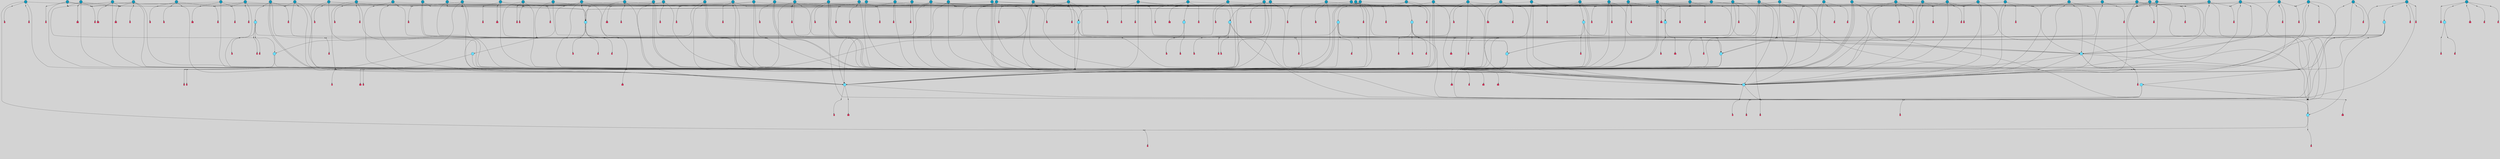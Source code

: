 // File exported with GEGELATI v1.3.1
// On the 2024-04-08 17:49:30
// With the File::TPGGraphDotExporter
digraph{
	graph[pad = "0.212, 0.055" bgcolor = lightgray]
	node[shape=circle style = filled label = ""]
		T3 [fillcolor="#66ddff"]
		T4 [fillcolor="#66ddff"]
		T7 [fillcolor="#66ddff"]
		T9 [fillcolor="#66ddff"]
		T11 [fillcolor="#66ddff"]
		T24 [fillcolor="#66ddff"]
		T27 [fillcolor="#1199bb"]
		T54 [fillcolor="#66ddff"]
		T129 [fillcolor="#66ddff"]
		T130 [fillcolor="#66ddff"]
		T164 [fillcolor="#66ddff"]
		T207 [fillcolor="#66ddff"]
		T250 [fillcolor="#66ddff"]
		T264 [fillcolor="#1199bb"]
		T311 [fillcolor="#66ddff"]
		T317 [fillcolor="#66ddff"]
		T318 [fillcolor="#1199bb"]
		T344 [fillcolor="#1199bb"]
		T365 [fillcolor="#66ddff"]
		T430 [fillcolor="#1199bb"]
		T455 [fillcolor="#66ddff"]
		T503 [fillcolor="#1199bb"]
		T519 [fillcolor="#1199bb"]
		T542 [fillcolor="#1199bb"]
		T546 [fillcolor="#1199bb"]
		T563 [fillcolor="#1199bb"]
		T567 [fillcolor="#1199bb"]
		T573 [fillcolor="#1199bb"]
		T575 [fillcolor="#1199bb"]
		T577 [fillcolor="#1199bb"]
		T579 [fillcolor="#1199bb"]
		T585 [fillcolor="#1199bb"]
		T588 [fillcolor="#1199bb"]
		T593 [fillcolor="#1199bb"]
		T598 [fillcolor="#1199bb"]
		T601 [fillcolor="#1199bb"]
		T603 [fillcolor="#1199bb"]
		T604 [fillcolor="#1199bb"]
		T608 [fillcolor="#1199bb"]
		T610 [fillcolor="#1199bb"]
		T611 [fillcolor="#1199bb"]
		T612 [fillcolor="#1199bb"]
		T613 [fillcolor="#1199bb"]
		T615 [fillcolor="#1199bb"]
		T620 [fillcolor="#1199bb"]
		T627 [fillcolor="#1199bb"]
		T629 [fillcolor="#1199bb"]
		T630 [fillcolor="#66ddff"]
		T633 [fillcolor="#1199bb"]
		T643 [fillcolor="#1199bb"]
		T644 [fillcolor="#1199bb"]
		T650 [fillcolor="#1199bb"]
		T652 [fillcolor="#1199bb"]
		T653 [fillcolor="#1199bb"]
		T654 [fillcolor="#1199bb"]
		T655 [fillcolor="#1199bb"]
		T656 [fillcolor="#1199bb"]
		T657 [fillcolor="#1199bb"]
		T321 [fillcolor="#1199bb"]
		T658 [fillcolor="#1199bb"]
		T659 [fillcolor="#1199bb"]
		T660 [fillcolor="#1199bb"]
		T661 [fillcolor="#1199bb"]
		T662 [fillcolor="#66ddff"]
		T663 [fillcolor="#1199bb"]
		T665 [fillcolor="#1199bb"]
		T666 [fillcolor="#1199bb"]
		T668 [fillcolor="#66ddff"]
		T669 [fillcolor="#1199bb"]
		T670 [fillcolor="#66ddff"]
		T671 [fillcolor="#1199bb"]
		T675 [fillcolor="#1199bb"]
		T676 [fillcolor="#1199bb"]
		T679 [fillcolor="#1199bb"]
		T680 [fillcolor="#1199bb"]
		T682 [fillcolor="#1199bb"]
		T683 [fillcolor="#1199bb"]
		T686 [fillcolor="#1199bb"]
		T688 [fillcolor="#1199bb"]
		T689 [fillcolor="#1199bb"]
		T691 [fillcolor="#1199bb"]
		T692 [fillcolor="#1199bb"]
		T693 [fillcolor="#1199bb"]
		T694 [fillcolor="#1199bb"]
		T695 [fillcolor="#1199bb"]
		T696 [fillcolor="#1199bb"]
		T697 [fillcolor="#1199bb"]
		T698 [fillcolor="#1199bb"]
		T700 [fillcolor="#1199bb"]
		T701 [fillcolor="#1199bb"]
		T704 [fillcolor="#1199bb"]
		T705 [fillcolor="#1199bb"]
		T706 [fillcolor="#1199bb"]
		T709 [fillcolor="#1199bb"]
		T710 [fillcolor="#1199bb"]
		T711 [fillcolor="#1199bb"]
		T712 [fillcolor="#1199bb"]
		T713 [fillcolor="#1199bb"]
		T714 [fillcolor="#1199bb"]
		T715 [fillcolor="#1199bb"]
		T716 [fillcolor="#1199bb"]
		P8284 [fillcolor="#cccccc" shape=point] //6|
		I8284 [shape=box style=invis label="6|1&2|6#1|7&#92;n10|7&2|0#1|5&#92;n9|4&0|1#2|2&#92;n8|6&0|0#1|0&#92;n"]
		P8284 -> I8284[style=invis]
		A5996 [fillcolor="#ff3366" shape=box margin=0.03 width=0 height=0 label="3"]
		T3 -> P8284 -> A5996
		P8285 [fillcolor="#cccccc" shape=point] //3|
		I8285 [shape=box style=invis label="7|6&2|4#0|2&#92;n10|3&2|7#1|4&#92;n11|6&0|4#0|1&#92;n7|1&0|0#2|6&#92;n7|6&0|3#2|6&#92;n4|0&2|6#0|1&#92;n4|4&2|5#0|2&#92;n4|6&0|4#2|7&#92;n10|0&2|3#1|5&#92;n2|6&0|5#0|2&#92;n1|0&2|3#0|7&#92;n1|6&2|0#0|5&#92;n6|2&0|1#0|7&#92;n9|2&0|3#2|7&#92;n5|3&0|6#0|6&#92;n1|7&2|5#2|3&#92;n8|1&2|7#0|6&#92;n1|0&2|5#2|1&#92;n7|1&2|2#2|5&#92;n7|4&2|6#0|3&#92;n"]
		P8285 -> I8285[style=invis]
		A5997 [fillcolor="#ff3366" shape=box margin=0.03 width=0 height=0 label="4"]
		T3 -> P8285 -> A5997
		P8286 [fillcolor="#cccccc" shape=point] //7|
		I8286 [shape=box style=invis label="0|2&2|4#2|6&#92;n5|3&0|6#0|1&#92;n4|7&2|6#0|5&#92;n7|6&0|7#0|5&#92;n10|7&2|2#1|1&#92;n"]
		P8286 -> I8286[style=invis]
		A5998 [fillcolor="#ff3366" shape=box margin=0.03 width=0 height=0 label="4"]
		T4 -> P8286 -> A5998
		P8287 [fillcolor="#cccccc" shape=point] //0|
		I8287 [shape=box style=invis label="2|5&0|1#0|6&#92;n6|1&2|2#2|7&#92;n8|0&0|3#1|4&#92;n4|3&2|5#2|4&#92;n8|1&2|4#0|0&#92;n6|6&0|1#2|6&#92;n11|7&2|4#2|5&#92;n6|2&2|4#0|2&#92;n8|5&2|4#2|4&#92;n2|1&2|1#2|2&#92;n2|7&2|5#2|6&#92;n9|7&0|5#0|4&#92;n1|2&0|5#2|6&#92;n4|2&2|3#2|7&#92;n3|3&2|1#0|2&#92;n"]
		P8287 -> I8287[style=invis]
		A5999 [fillcolor="#ff3366" shape=box margin=0.03 width=0 height=0 label="5"]
		T4 -> P8287 -> A5999
		P8288 [fillcolor="#cccccc" shape=point] //-3|
		I8288 [shape=box style=invis label="1|6&2|7#0|7&#92;n10|2&0|7#1|3&#92;n9|6&2|7#2|2&#92;n5|3&0|7#0|7&#92;n1|6&2|3#0|0&#92;n2|3&2|3#2|2&#92;n5|1&2|6#0|6&#92;n"]
		P8288 -> I8288[style=invis]
		A6000 [fillcolor="#ff3366" shape=box margin=0.03 width=0 height=0 label="7"]
		T7 -> P8288 -> A6000
		P8289 [fillcolor="#cccccc" shape=point] //5|
		I8289 [shape=box style=invis label="0|5&2|3#0|1&#92;n0|6&2|1#2|4&#92;n6|2&2|6#0|7&#92;n7|4&0|3#0|1&#92;n5|4&0|7#1|6&#92;n9|1&0|5#2|2&#92;n6|3&2|3#1|7&#92;n11|7&2|4#1|6&#92;n2|5&0|1#0|0&#92;n4|7&0|0#0|2&#92;n6|2&0|6#0|0&#92;n2|1&2|6#2|4&#92;n10|0&2|0#1|0&#92;n6|6&2|4#0|6&#92;n"]
		P8289 -> I8289[style=invis]
		A6001 [fillcolor="#ff3366" shape=box margin=0.03 width=0 height=0 label="8"]
		T7 -> P8289 -> A6001
		P8290 [fillcolor="#cccccc" shape=point] //-6|
		I8290 [shape=box style=invis label="11|1&0|7#2|0&#92;n10|4&0|1#1|0&#92;n4|3&2|4#2|1&#92;n0|5&2|0#0|0&#92;n6|1&0|0#0|3&#92;n8|2&2|0#0|4&#92;n11|4&2|0#1|6&#92;n7|0&2|6#2|3&#92;n5|3&2|6#2|0&#92;n2|0&2|0#0|4&#92;n"]
		P8290 -> I8290[style=invis]
		A6002 [fillcolor="#ff3366" shape=box margin=0.03 width=0 height=0 label="9"]
		T9 -> P8290 -> A6002
		P8291 [fillcolor="#cccccc" shape=point] //2|
		I8291 [shape=box style=invis label="6|3&2|7#1|4&#92;n8|6&0|0#2|5&#92;n2|1&0|2#0|3&#92;n8|7&0|6#0|4&#92;n2|1&2|0#0|1&#92;n0|0&2|2#2|3&#92;n6|6&0|7#2|1&#92;n6|1&0|7#2|6&#92;n5|4&2|7#0|4&#92;n0|3&0|4#2|0&#92;n11|0&2|0#2|5&#92;n4|5&2|5#2|4&#92;n5|7&0|6#0|4&#92;n9|7&2|5#0|3&#92;n5|4&2|1#0|3&#92;n5|3&0|1#1|7&#92;n0|4&0|3#2|5&#92;n"]
		P8291 -> I8291[style=invis]
		A6003 [fillcolor="#ff3366" shape=box margin=0.03 width=0 height=0 label="10"]
		T9 -> P8291 -> A6003
		P8292 [fillcolor="#cccccc" shape=point] //6|
		I8292 [shape=box style=invis label="3|0&2|7#2|2&#92;n3|2&0|4#2|5&#92;n5|1&0|2#1|0&#92;n8|7&0|1#2|0&#92;n8|5&0|3#0|6&#92;n0|2&0|2#2|3&#92;n1|5&2|5#0|5&#92;n5|6&0|6#0|7&#92;n6|7&0|0#2|6&#92;n1|2&2|3#0|0&#92;n7|7&2|3#0|4&#92;n0|7&2|7#0|6&#92;n1|0&2|2#2|7&#92;n4|4&0|1#0|0&#92;n"]
		P8292 -> I8292[style=invis]
		A6004 [fillcolor="#ff3366" shape=box margin=0.03 width=0 height=0 label="11"]
		T11 -> P8292 -> A6004
		P8293 [fillcolor="#cccccc" shape=point] //-4|
		I8293 [shape=box style=invis label="4|1&0|4#2|6&#92;n1|2&2|2#2|0&#92;n1|2&2|0#0|6&#92;n8|4&2|3#2|5&#92;n5|5&2|1#1|0&#92;n"]
		P8293 -> I8293[style=invis]
		A6005 [fillcolor="#ff3366" shape=box margin=0.03 width=0 height=0 label="12"]
		T11 -> P8293 -> A6005
		P8294 [fillcolor="#cccccc" shape=point] //-3|
		I8294 [shape=box style=invis label="8|1&2|3#0|5&#92;n0|6&0|5#0|5&#92;n3|7&2|1#0|6&#92;n3|5&0|1#0|0&#92;n9|5&2|0#0|4&#92;n3|5&0|2#0|3&#92;n10|6&2|4#1|0&#92;n9|4&2|7#2|6&#92;n1|7&2|5#2|2&#92;n"]
		P8294 -> I8294[style=invis]
		A6006 [fillcolor="#ff3366" shape=box margin=0.03 width=0 height=0 label="5"]
		T4 -> P8294 -> A6006
		P8295 [fillcolor="#cccccc" shape=point] //1|
		I8295 [shape=box style=invis label="5|1&0|6#2|7&#92;n2|4&0|4#2|2&#92;n0|6&0|5#0|4&#92;n10|6&2|5#1|6&#92;n9|3&0|1#1|7&#92;n10|3&2|2#1|0&#92;n5|0&0|0#2|1&#92;n11|3&2|3#1|5&#92;n10|3&0|1#1|0&#92;n2|4&0|1#0|1&#92;n0|2&0|3#2|4&#92;n9|2&2|1#2|5&#92;n11|7&2|6#2|6&#92;n"]
		P8295 -> I8295[style=invis]
		T24 -> P8295 -> T7
		P8296 [fillcolor="#cccccc" shape=point] //5|
		I8296 [shape=box style=invis label="3|0&2|0#0|1&#92;n3|0&0|7#0|1&#92;n5|3&0|2#2|6&#92;n4|4&2|4#2|6&#92;n11|2&0|7#1|6&#92;n2|7&2|2#2|5&#92;n9|3&2|6#2|7&#92;n7|7&0|0#0|4&#92;n6|1&2|4#2|3&#92;n5|4&2|0#1|6&#92;n1|3&0|7#0|4&#92;n"]
		P8296 -> I8296[style=invis]
		A6007 [fillcolor="#ff3366" shape=box margin=0.03 width=0 height=0 label="7"]
		T24 -> P8296 -> A6007
		P8297 [fillcolor="#cccccc" shape=point] //-2|
		I8297 [shape=box style=invis label="4|1&0|4#0|3&#92;n4|2&0|5#2|0&#92;n5|5&2|6#0|5&#92;n1|4&0|1#0|2&#92;n6|3&2|7#1|5&#92;n0|4&2|0#0|3&#92;n8|5&2|5#1|2&#92;n10|7&2|7#1|1&#92;n3|4&0|0#2|1&#92;n3|6&2|5#2|5&#92;n8|3&0|1#0|7&#92;n10|0&2|7#1|3&#92;n4|1&2|4#0|1&#92;n9|3&2|0#0|4&#92;n3|6&2|0#0|4&#92;n1|2&0|6#2|1&#92;n4|0&2|1#2|2&#92;n"]
		P8297 -> I8297[style=invis]
		A6008 [fillcolor="#ff3366" shape=box margin=0.03 width=0 height=0 label="14"]
		T24 -> P8297 -> A6008
		P8298 [fillcolor="#cccccc" shape=point] //2|
		I8298 [shape=box style=invis label="9|1&2|3#0|1&#92;n5|2&2|0#2|4&#92;n3|6&2|5#2|7&#92;n7|0&2|5#0|4&#92;n1|2&0|3#0|5&#92;n7|3&2|7#0|0&#92;n"]
		P8298 -> I8298[style=invis]
		A6009 [fillcolor="#ff3366" shape=box margin=0.03 width=0 height=0 label="2"]
		T27 -> P8298 -> A6009
		P8299 [fillcolor="#cccccc" shape=point] //-6|
		I8299 [shape=box style=invis label="7|5&0|4#0|4&#92;n11|0&2|5#2|1&#92;n"]
		P8299 -> I8299[style=invis]
		A6010 [fillcolor="#ff3366" shape=box margin=0.03 width=0 height=0 label="3"]
		T27 -> P8299 -> A6010
		T27 -> P8285
		T27 -> P8287
		P8300 [fillcolor="#cccccc" shape=point] //0|
		I8300 [shape=box style=invis label="4|0&0|3#2|7&#92;n10|2&0|3#1|7&#92;n3|5&0|2#0|3&#92;n4|5&0|0#2|1&#92;n10|7&2|0#1|2&#92;n5|3&2|3#1|6&#92;n9|5&2|0#0|4&#92;n5|4&2|7#0|2&#92;n10|3&2|7#1|4&#92;n7|2&0|1#2|6&#92;n8|6&0|5#0|5&#92;n8|7&2|3#0|5&#92;n2|6&2|4#0|0&#92;n"]
		P8300 -> I8300[style=invis]
		A6011 [fillcolor="#ff3366" shape=box margin=0.03 width=0 height=0 label="5"]
		T27 -> P8300 -> A6011
		P8301 [fillcolor="#cccccc" shape=point] //8|
		I8301 [shape=box style=invis label="9|0&0|1#2|0&#92;n10|1&2|5#1|4&#92;n8|2&2|6#0|4&#92;n2|4&2|5#2|3&#92;n4|2&2|2#0|2&#92;n7|5&0|2#0|0&#92;n8|2&2|1#1|3&#92;n8|7&0|7#2|1&#92;n1|1&0|0#0|7&#92;n5|6&2|5#1|0&#92;n6|6&2|5#0|0&#92;n11|4&0|3#2|6&#92;n4|2&2|4#0|7&#92;n5|6&0|1#2|0&#92;n11|3&0|2#0|7&#92;n"]
		P8301 -> I8301[style=invis]
		A6012 [fillcolor="#ff3366" shape=box margin=0.03 width=0 height=0 label="6"]
		T54 -> P8301 -> A6012
		T54 -> P8296
		P8302 [fillcolor="#cccccc" shape=point] //-10|
		I8302 [shape=box style=invis label="3|6&0|0#0|4&#92;n4|1&2|4#0|1&#92;n5|1&0|1#0|4&#92;n5|5&2|6#0|5&#92;n6|5&0|6#0|3&#92;n11|1&2|0#0|1&#92;n0|7&2|0#0|3&#92;n1|2&0|6#0|1&#92;n8|0&0|4#2|0&#92;n0|4&0|7#2|7&#92;n7|0&2|7#1|3&#92;n3|1&0|5#2|5&#92;n5|1&0|4#0|3&#92;n2|2&0|2#0|0&#92;n8|3&0|1#0|7&#92;n3|0&0|3#0|5&#92;n7|2&0|5#2|0&#92;n6|3&2|7#1|5&#92;n4|7&2|7#2|1&#92;n"]
		P8302 -> I8302[style=invis]
		A6013 [fillcolor="#ff3366" shape=box margin=0.03 width=0 height=0 label="14"]
		T54 -> P8302 -> A6013
		T54 -> P8289
		T129 -> P8301
		T129 -> P8296
		P8303 [fillcolor="#cccccc" shape=point] //10|
		I8303 [shape=box style=invis label="4|5&2|7#2|1&#92;n1|7&2|3#0|6&#92;n3|5&2|2#0|3&#92;n10|3&0|7#1|4&#92;n7|1&0|4#2|6&#92;n10|2&0|3#1|7&#92;n9|5&2|0#0|4&#92;n4|0&0|3#2|7&#92;n11|4&2|6#1|2&#92;n5|4&2|7#0|2&#92;n2|6&2|4#0|0&#92;n6|5&0|7#2|1&#92;n5|3&2|3#1|6&#92;n10|7&2|0#1|2&#92;n"]
		P8303 -> I8303[style=invis]
		A6014 [fillcolor="#ff3366" shape=box margin=0.03 width=0 height=0 label="5"]
		T129 -> P8303 -> A6014
		P8304 [fillcolor="#cccccc" shape=point] //5|
		I8304 [shape=box style=invis label="9|4&2|3#1|3&#92;n0|4&2|4#0|5&#92;n6|1&2|6#2|5&#92;n4|0&0|5#2|0&#92;n"]
		P8304 -> I8304[style=invis]
		A6015 [fillcolor="#ff3366" shape=box margin=0.03 width=0 height=0 label="7"]
		T129 -> P8304 -> A6015
		P8305 [fillcolor="#cccccc" shape=point] //6|
		I8305 [shape=box style=invis label="9|4&2|7#0|6&#92;n8|4&0|1#1|0&#92;n1|3&0|0#2|1&#92;n2|4&0|6#2|2&#92;n5|1&2|5#0|7&#92;n3|0&0|3#2|6&#92;n2|2&2|6#0|2&#92;n8|4&0|4#2|2&#92;n5|1&2|4#0|3&#92;n9|4&0|6#0|6&#92;n5|0&2|2#1|5&#92;n11|7&0|0#1|1&#92;n0|4&0|3#0|3&#92;n7|7&2|4#2|5&#92;n1|5&0|1#2|1&#92;n"]
		P8305 -> I8305[style=invis]
		A6016 [fillcolor="#ff3366" shape=box margin=0.03 width=0 height=0 label="1"]
		T129 -> P8305 -> A6016
		P8306 [fillcolor="#cccccc" shape=point] //-5|
		I8306 [shape=box style=invis label="10|6&2|5#1|6&#92;n9|3&0|1#1|7&#92;n2|4&0|1#0|1&#92;n11|3&0|7#1|6&#92;n5|1&0|6#2|7&#92;n8|0&0|0#0|1&#92;n0|6&0|7#0|4&#92;n6|7&2|6#2|6&#92;n11|0&2|3#0|5&#92;n"]
		P8306 -> I8306[style=invis]
		T130 -> P8306 -> T7
		P8307 [fillcolor="#cccccc" shape=point] //9|
		I8307 [shape=box style=invis label="9|0&2|4#1|2&#92;n10|3&0|5#1|7&#92;n"]
		P8307 -> I8307[style=invis]
		A6017 [fillcolor="#ff3366" shape=box margin=0.03 width=0 height=0 label="3"]
		T130 -> P8307 -> A6017
		P8308 [fillcolor="#cccccc" shape=point] //4|
		I8308 [shape=box style=invis label="7|1&2|6#1|3&#92;n10|1&0|3#1|6&#92;n8|5&2|3#2|1&#92;n11|5&0|0#2|6&#92;n4|1&0|6#0|0&#92;n11|1&0|2#0|3&#92;n2|0&2|1#0|7&#92;n"]
		P8308 -> I8308[style=invis]
		A6018 [fillcolor="#ff3366" shape=box margin=0.03 width=0 height=0 label="2"]
		T130 -> P8308 -> A6018
		P8309 [fillcolor="#cccccc" shape=point] //-10|
		I8309 [shape=box style=invis label="8|4&0|2#0|1&#92;n5|3&2|6#2|7&#92;n3|1&2|7#0|6&#92;n4|7&0|4#0|2&#92;n1|7&2|6#0|4&#92;n10|5&2|1#1|5&#92;n4|0&0|7#0|7&#92;n6|6&0|0#0|1&#92;n10|4&2|1#1|0&#92;n"]
		P8309 -> I8309[style=invis]
		A6019 [fillcolor="#ff3366" shape=box margin=0.03 width=0 height=0 label="5"]
		T130 -> P8309 -> A6019
		T164 -> P8287
		P8310 [fillcolor="#cccccc" shape=point] //-1|
		I8310 [shape=box style=invis label="6|4&0|4#2|4&#92;n4|5&2|5#2|4&#92;n9|7&2|5#0|3&#92;n3|7&2|6#0|6&#92;n8|7&0|6#0|4&#92;n2|1&2|0#0|1&#92;n8|6&0|0#2|5&#92;n2|1&0|2#0|3&#92;n6|1&0|7#2|6&#92;n6|3&0|1#1|6&#92;n5|4&2|7#0|4&#92;n0|7&0|4#2|0&#92;n11|0&2|0#2|5&#92;n3|7&2|0#2|7&#92;n8|3&2|7#1|4&#92;n5|7&0|6#0|4&#92;n0|0&2|3#2|3&#92;n5|4&2|1#0|3&#92;n0|4&0|3#2|5&#92;n"]
		P8310 -> I8310[style=invis]
		A6020 [fillcolor="#ff3366" shape=box margin=0.03 width=0 height=0 label="10"]
		T164 -> P8310 -> A6020
		P8311 [fillcolor="#cccccc" shape=point] //-7|
		I8311 [shape=box style=invis label="6|1&0|2#0|3&#92;n1|2&0|1#2|0&#92;n10|3&2|2#1|1&#92;n0|1&0|2#0|7&#92;n4|6&2|7#2|4&#92;n6|0&2|7#0|6&#92;n"]
		P8311 -> I8311[style=invis]
		A6021 [fillcolor="#ff3366" shape=box margin=0.03 width=0 height=0 label="7"]
		T164 -> P8311 -> A6021
		P8312 [fillcolor="#cccccc" shape=point] //-6|
		I8312 [shape=box style=invis label="11|7&0|1#0|6&#92;n3|5&0|1#0|3&#92;n1|5&0|5#0|6&#92;n1|7&2|5#2|2&#92;n0|0&0|2#2|2&#92;n4|4&0|1#0|5&#92;n6|4&2|2#0|2&#92;n0|6&2|5#0|5&#92;n0|3&2|2#2|6&#92;n"]
		P8312 -> I8312[style=invis]
		A6022 [fillcolor="#ff3366" shape=box margin=0.03 width=0 height=0 label="5"]
		T164 -> P8312 -> A6022
		P8313 [fillcolor="#cccccc" shape=point] //4|
		I8313 [shape=box style=invis label="4|3&0|6#0|3&#92;n5|7&2|3#2|2&#92;n5|6&0|7#1|2&#92;n1|4&2|6#0|3&#92;n8|4&2|1#2|5&#92;n9|5&2|4#1|4&#92;n2|4&0|5#0|7&#92;n10|0&0|6#1|3&#92;n3|0&0|6#0|2&#92;n2|7&2|7#2|6&#92;n5|2&0|5#1|5&#92;n10|4&2|5#1|7&#92;n4|0&0|4#2|4&#92;n11|1&0|4#2|6&#92;n10|6&2|0#1|4&#92;n9|7&0|3#1|4&#92;n4|5&2|7#0|6&#92;n11|5&2|6#2|3&#92;n0|3&0|5#0|1&#92;n"]
		P8313 -> I8313[style=invis]
		A6023 [fillcolor="#ff3366" shape=box margin=0.03 width=0 height=0 label="13"]
		T164 -> P8313 -> A6023
		P8314 [fillcolor="#cccccc" shape=point] //7|
		I8314 [shape=box style=invis label="7|0&2|1#2|0&#92;n9|7&2|1#1|7&#92;n8|2&0|1#1|0&#92;n6|6&0|2#1|1&#92;n2|2&0|5#0|0&#92;n5|7&0|0#2|1&#92;n5|1&2|5#1|5&#92;n4|7&2|4#2|3&#92;n10|5&2|2#1|5&#92;n1|3&2|2#2|0&#92;n10|2&2|6#1|5&#92;n"]
		P8314 -> I8314[style=invis]
		A6024 [fillcolor="#ff3366" shape=box margin=0.03 width=0 height=0 label="1"]
		T207 -> P8314 -> A6024
		P8315 [fillcolor="#cccccc" shape=point] //-3|
		I8315 [shape=box style=invis label="3|7&0|0#0|2&#92;n11|5&0|1#1|1&#92;n4|1&0|6#2|6&#92;n4|0&0|1#0|5&#92;n"]
		P8315 -> I8315[style=invis]
		T207 -> P8315 -> T24
		P8316 [fillcolor="#cccccc" shape=point] //5|
		I8316 [shape=box style=invis label="8|1&2|6#0|6&#92;n3|0&0|7#0|1&#92;n11|3&0|2#2|6&#92;n4|4&2|4#2|6&#92;n11|2&0|7#1|6&#92;n2|7&2|2#2|5&#92;n7|7&0|0#0|4&#92;n6|1&2|4#2|3&#92;n5|4&2|0#1|6&#92;n3|0&2|0#0|1&#92;n1|3&0|7#0|4&#92;n"]
		P8316 -> I8316[style=invis]
		A6025 [fillcolor="#ff3366" shape=box margin=0.03 width=0 height=0 label="7"]
		T207 -> P8316 -> A6025
		P8317 [fillcolor="#cccccc" shape=point] //5|
		I8317 [shape=box style=invis label="10|4&2|6#1|2&#92;n8|4&0|1#1|0&#92;n0|4&2|6#0|0&#92;n8|4&2|5#2|1&#92;n7|5&2|5#1|0&#92;n3|6&0|6#2|2&#92;n1|7&0|7#0|5&#92;n2|0&0|7#2|4&#92;n9|4&2|6#2|7&#92;n2|6&2|2#0|0&#92;n11|7&2|7#0|7&#92;n5|5&0|0#0|1&#92;n10|1&0|0#1|0&#92;n7|3&0|1#2|5&#92;n9|2&2|7#1|5&#92;n9|0&2|5#1|2&#92;n1|6&2|4#2|2&#92;n3|3&2|2#0|7&#92;n1|6&2|0#0|0&#92;n6|4&2|6#1|0&#92;n"]
		P8317 -> I8317[style=invis]
		A6026 [fillcolor="#ff3366" shape=box margin=0.03 width=0 height=0 label="1"]
		T207 -> P8317 -> A6026
		P8318 [fillcolor="#cccccc" shape=point] //7|
		I8318 [shape=box style=invis label="6|1&2|6#2|7&#92;n7|0&2|4#2|3&#92;n3|3&0|7#0|6&#92;n5|4&0|2#2|4&#92;n8|5&2|6#2|7&#92;n0|0&2|3#0|3&#92;n5|4&2|4#2|6&#92;n"]
		P8318 -> I8318[style=invis]
		T207 -> P8318 -> T4
		P8319 [fillcolor="#cccccc" shape=point] //8|
		I8319 [shape=box style=invis label="5|4&2|1#1|0&#92;n3|0&0|3#2|0&#92;n3|7&2|2#0|6&#92;n6|6&0|2#2|4&#92;n0|0&0|2#0|6&#92;n"]
		P8319 -> I8319[style=invis]
		T250 -> P8319 -> T164
		P8320 [fillcolor="#cccccc" shape=point] //5|
		I8320 [shape=box style=invis label="3|0&2|0#2|1&#92;n3|0&0|7#0|1&#92;n5|3&0|2#2|6&#92;n4|4&2|4#2|6&#92;n5|4&2|0#1|6&#92;n2|7&2|2#2|5&#92;n1|3&0|7#0|4&#92;n11|6&2|2#0|7&#92;n7|7&0|0#0|4&#92;n6|1&2|4#2|3&#92;n11|0&0|7#1|6&#92;n9|3&2|6#2|7&#92;n"]
		P8320 -> I8320[style=invis]
		A6027 [fillcolor="#ff3366" shape=box margin=0.03 width=0 height=0 label="7"]
		T250 -> P8320 -> A6027
		P8321 [fillcolor="#cccccc" shape=point] //7|
		I8321 [shape=box style=invis label="7|4&2|7#0|4&#92;n4|6&0|1#2|5&#92;n2|1&2|3#0|0&#92;n4|3&2|0#0|1&#92;n0|0&2|7#2|7&#92;n7|7&0|5#2|3&#92;n5|0&2|1#2|2&#92;n10|0&0|4#1|2&#92;n4|4&0|7#0|0&#92;n6|7&0|2#0|1&#92;n1|4&2|5#0|4&#92;n"]
		P8321 -> I8321[style=invis]
		A6028 [fillcolor="#ff3366" shape=box margin=0.03 width=0 height=0 label="0"]
		T250 -> P8321 -> A6028
		T250 -> P8296
		P8322 [fillcolor="#cccccc" shape=point] //10|
		I8322 [shape=box style=invis label="6|1&2|4#2|3&#92;n3|0&0|7#0|1&#92;n5|3&0|2#2|6&#92;n4|4&0|4#2|6&#92;n5|4&2|0#1|6&#92;n10|5&0|6#1|5&#92;n2|5&2|1#2|2&#92;n1|3&0|7#0|4&#92;n3|0&2|0#0|1&#92;n11|2&0|5#1|6&#92;n9|3&2|6#2|7&#92;n7|7&0|0#0|4&#92;n"]
		P8322 -> I8322[style=invis]
		A6029 [fillcolor="#ff3366" shape=box margin=0.03 width=0 height=0 label="7"]
		T250 -> P8322 -> A6029
		P8323 [fillcolor="#cccccc" shape=point] //-2|
		I8323 [shape=box style=invis label="11|7&2|0#1|7&#92;n4|3&0|1#2|5&#92;n0|4&2|4#2|7&#92;n1|6&0|0#0|4&#92;n4|0&0|0#0|5&#92;n0|6&2|3#2|0&#92;n9|6&2|5#1|3&#92;n0|7&2|1#2|5&#92;n4|4&0|5#0|1&#92;n10|4&0|0#1|0&#92;n"]
		P8323 -> I8323[style=invis]
		A6030 [fillcolor="#ff3366" shape=box margin=0.03 width=0 height=0 label="12"]
		T264 -> P8323 -> A6030
		P8324 [fillcolor="#cccccc" shape=point] //-3|
		I8324 [shape=box style=invis label="7|2&2|4#0|2&#92;n4|1&2|6#0|1&#92;n11|6&0|4#0|1&#92;n7|1&0|0#2|6&#92;n6|2&0|1#0|7&#92;n10|3&2|7#1|4&#92;n3|5&2|3#0|1&#92;n4|4&2|5#0|2&#92;n4|6&0|4#2|7&#92;n2|5&0|5#0|2&#92;n10|0&2|3#1|4&#92;n0|1&2|7#0|6&#92;n7|6&0|3#2|6&#92;n1|3&0|6#2|0&#92;n5|3&0|6#0|6&#92;n1|4&2|5#2|3&#92;n1|6&2|0#0|5&#92;n9|2&0|3#2|7&#92;n7|1&2|2#2|5&#92;n"]
		P8324 -> I8324[style=invis]
		T264 -> P8324 -> T207
		P8325 [fillcolor="#cccccc" shape=point] //2|
		I8325 [shape=box style=invis label="4|1&0|4#2|6&#92;n5|5&2|1#1|0&#92;n1|0&2|0#0|6&#92;n8|4&2|3#2|5&#92;n"]
		P8325 -> I8325[style=invis]
		T264 -> P8325 -> T11
		P8326 [fillcolor="#cccccc" shape=point] //2|
		I8326 [shape=box style=invis label="11|0&2|3#0|7&#92;n10|4&2|5#1|6&#92;n4|7&0|2#2|3&#92;n6|0&2|6#0|6&#92;n9|0&0|7#0|5&#92;n7|2&2|4#1|2&#92;n5|1&2|6#2|7&#92;n"]
		P8326 -> I8326[style=invis]
		T311 -> P8326 -> T7
		P8327 [fillcolor="#cccccc" shape=point] //5|
		I8327 [shape=box style=invis label="5|4&2|0#1|6&#92;n3|0&0|7#0|1&#92;n5|3&0|2#2|6&#92;n11|2&0|7#1|6&#92;n2|7&2|2#2|5&#92;n9|3&2|6#2|7&#92;n7|7&0|0#0|4&#92;n6|1&2|4#2|3&#92;n3|0&2|0#0|1&#92;n1|3&2|7#0|4&#92;n"]
		P8327 -> I8327[style=invis]
		A6031 [fillcolor="#ff3366" shape=box margin=0.03 width=0 height=0 label="7"]
		T311 -> P8327 -> A6031
		T311 -> P8323
		P8328 [fillcolor="#cccccc" shape=point] //-1|
		I8328 [shape=box style=invis label="1|7&2|1#0|6&#92;n8|1&2|3#0|5&#92;n10|6&2|7#1|0&#92;n1|7&2|5#0|2&#92;n0|3&0|3#2|2&#92;n3|5&0|1#0|0&#92;n3|5&0|2#0|3&#92;n1|5&2|0#0|4&#92;n5|7&2|2#2|5&#92;n4|0&2|3#0|3&#92;n"]
		P8328 -> I8328[style=invis]
		T311 -> P8328 -> T3
		P8329 [fillcolor="#cccccc" shape=point] //2|
		I8329 [shape=box style=invis label="4|1&0|5#0|1&#92;n6|4&0|7#2|4&#92;n10|5&2|6#1|4&#92;n9|2&0|4#2|3&#92;n6|2&2|3#1|7&#92;n8|1&0|2#0|3&#92;n4|0&2|0#0|1&#92;n"]
		P8329 -> I8329[style=invis]
		T311 -> P8329 -> T54
		P8330 [fillcolor="#cccccc" shape=point] //7|
		I8330 [shape=box style=invis label="9|6&2|6#1|3&#92;n9|7&2|0#1|7&#92;n3|0&2|0#0|0&#92;n1|6&0|0#0|4&#92;n7|4&0|3#0|1&#92;n"]
		P8330 -> I8330[style=invis]
		A6032 [fillcolor="#ff3366" shape=box margin=0.03 width=0 height=0 label="12"]
		T318 -> P8330 -> A6032
		P8331 [fillcolor="#cccccc" shape=point] //-9|
		I8331 [shape=box style=invis label="7|1&0|0#2|6&#92;n1|6&0|4#2|7&#92;n7|6&2|4#0|2&#92;n10|7&2|1#1|3&#92;n7|6&0|3#2|6&#92;n4|0&2|2#2|1&#92;n1|0&0|5#2|3&#92;n6|1&2|6#1|1&#92;n7|4&2|6#1|0&#92;n9|5&0|1#0|2&#92;n9|2&0|3#0|7&#92;n6|0&2|7#0|6&#92;n10|5&2|3#1|5&#92;n10|0&2|7#1|4&#92;n1|0&2|3#0|7&#92;n5|2&0|6#0|6&#92;n2|6&0|1#0|2&#92;n7|4&2|5#0|3&#92;n3|6&2|4#0|5&#92;n1|6&2|0#0|5&#92;n"]
		P8331 -> I8331[style=invis]
		A6033 [fillcolor="#ff3366" shape=box margin=0.03 width=0 height=0 label="4"]
		T318 -> P8331 -> A6033
		P8332 [fillcolor="#cccccc" shape=point] //-7|
		I8332 [shape=box style=invis label="9|1&2|7#2|1&#92;n7|0&2|0#2|7&#92;n2|3&2|3#2|2&#92;n8|5&2|1#0|3&#92;n5|5&0|7#0|1&#92;n1|6&2|7#0|7&#92;n10|2&0|7#1|3&#92;n6|4&2|2#2|4&#92;n0|6&2|5#0|2&#92;n"]
		P8332 -> I8332[style=invis]
		A6034 [fillcolor="#ff3366" shape=box margin=0.03 width=0 height=0 label="7"]
		T318 -> P8332 -> A6034
		P8333 [fillcolor="#cccccc" shape=point] //3|
		I8333 [shape=box style=invis label="7|6&2|4#0|2&#92;n10|3&2|7#1|4&#92;n11|6&0|4#0|1&#92;n7|1&0|0#2|6&#92;n7|6&0|3#2|6&#92;n4|0&2|6#0|1&#92;n4|4&2|5#0|2&#92;n4|6&0|4#2|7&#92;n10|0&2|3#1|5&#92;n2|6&0|5#0|2&#92;n1|0&2|3#0|7&#92;n1|6&2|0#0|5&#92;n6|2&0|1#0|7&#92;n9|2&0|3#2|7&#92;n5|3&0|6#0|6&#92;n1|7&2|5#2|3&#92;n8|1&2|7#0|6&#92;n1|0&2|5#2|1&#92;n7|1&2|2#2|5&#92;n7|4&2|6#0|3&#92;n"]
		P8333 -> I8333[style=invis]
		A6035 [fillcolor="#ff3366" shape=box margin=0.03 width=0 height=0 label="4"]
		T317 -> P8333 -> A6035
		P8334 [fillcolor="#cccccc" shape=point] //6|
		I8334 [shape=box style=invis label="6|1&2|6#1|7&#92;n10|7&2|0#1|5&#92;n9|4&0|1#2|2&#92;n8|6&0|0#1|0&#92;n"]
		P8334 -> I8334[style=invis]
		A6036 [fillcolor="#ff3366" shape=box margin=0.03 width=0 height=0 label="3"]
		T317 -> P8334 -> A6036
		P8335 [fillcolor="#cccccc" shape=point] //-9|
		I8335 [shape=box style=invis label="11|5&0|0#2|6&#92;n8|5&2|3#2|1&#92;n7|1&0|6#1|3&#92;n11|4&0|2#0|1&#92;n9|0&2|7#1|6&#92;n10|1&0|3#1|6&#92;n0|3&0|4#2|5&#92;n5|7&2|3#1|6&#92;n2|0&2|1#0|7&#92;n"]
		P8335 -> I8335[style=invis]
		A6037 [fillcolor="#ff3366" shape=box margin=0.03 width=0 height=0 label="2"]
		T318 -> P8335 -> A6037
		P8336 [fillcolor="#cccccc" shape=point] //-1|
		I8336 [shape=box style=invis label="1|7&2|1#0|6&#92;n8|1&2|3#0|5&#92;n10|6&2|7#1|0&#92;n1|7&2|5#0|2&#92;n0|3&0|3#2|2&#92;n3|5&0|1#0|0&#92;n3|5&0|2#0|3&#92;n1|5&2|0#0|4&#92;n5|7&2|2#2|5&#92;n4|0&2|3#0|3&#92;n"]
		P8336 -> I8336[style=invis]
		T318 -> P8336 -> T317
		P8337 [fillcolor="#cccccc" shape=point] //-4|
		I8337 [shape=box style=invis label="7|2&2|4#0|2&#92;n4|1&2|6#0|1&#92;n0|1&2|7#0|6&#92;n6|2&0|1#0|7&#92;n10|3&2|7#1|4&#92;n3|5&2|3#0|1&#92;n4|4&2|5#0|2&#92;n4|6&0|4#2|7&#92;n2|5&0|5#0|2&#92;n10|0&2|3#1|4&#92;n11|6&0|4#0|1&#92;n7|6&0|3#2|6&#92;n1|3&0|6#2|0&#92;n5|3&0|6#0|6&#92;n1|4&2|5#2|3&#92;n1|1&2|0#0|5&#92;n9|2&0|3#2|7&#92;n7|1&2|2#2|5&#92;n"]
		P8337 -> I8337[style=invis]
		T344 -> P8337 -> T207
		T344 -> P8325
		T344 -> P8325
		P8338 [fillcolor="#cccccc" shape=point] //2|
		I8338 [shape=box style=invis label="11|2&2|1#2|2&#92;n0|1&0|0#0|6&#92;n9|2&0|4#2|2&#92;n9|7&2|0#0|0&#92;n4|5&0|6#2|7&#92;n6|7&0|2#0|1&#92;n5|6&0|2#1|0&#92;n11|6&2|1#2|1&#92;n11|0&0|0#2|3&#92;n8|4&0|7#1|1&#92;n11|3&0|7#1|6&#92;n9|2&2|1#2|5&#92;n11|7&0|2#0|2&#92;n"]
		P8338 -> I8338[style=invis]
		T365 -> P8338 -> T3
		P8339 [fillcolor="#cccccc" shape=point] //4|
		I8339 [shape=box style=invis label="7|1&0|6#0|1&#92;n6|7&2|7#1|7&#92;n10|1&2|1#1|1&#92;n9|6&2|2#1|4&#92;n4|7&0|4#2|2&#92;n9|6&0|5#1|1&#92;n10|0&2|6#1|6&#92;n5|1&0|1#2|3&#92;n10|1&0|5#1|0&#92;n3|4&2|3#0|0&#92;n8|2&0|5#2|4&#92;n1|6&2|0#0|0&#92;n2|3&0|1#2|6&#92;n5|2&2|2#1|6&#92;n2|2&0|1#2|1&#92;n3|1&2|7#0|3&#92;n6|7&2|3#0|4&#92;n"]
		P8339 -> I8339[style=invis]
		A6038 [fillcolor="#ff3366" shape=box margin=0.03 width=0 height=0 label="10"]
		T365 -> P8339 -> A6038
		P8340 [fillcolor="#cccccc" shape=point] //3|
		I8340 [shape=box style=invis label="4|7&0|7#2|7&#92;n11|5&2|6#0|2&#92;n5|5&2|6#2|0&#92;n3|2&0|6#0|3&#92;n10|2&2|5#1|5&#92;n9|4&2|3#1|5&#92;n2|5&2|7#2|4&#92;n11|3&2|5#1|0&#92;n7|0&0|7#2|1&#92;n1|2&0|5#0|1&#92;n"]
		P8340 -> I8340[style=invis]
		A6039 [fillcolor="#ff3366" shape=box margin=0.03 width=0 height=0 label="5"]
		T365 -> P8340 -> A6039
		P8341 [fillcolor="#cccccc" shape=point] //4|
		I8341 [shape=box style=invis label="4|3&0|2#2|3&#92;n9|4&0|7#0|5&#92;n9|2&2|3#0|4&#92;n10|4&2|5#1|7&#92;n7|2&2|6#2|1&#92;n7|2&2|4#1|2&#92;n2|5&2|6#2|6&#92;n2|0&2|7#0|3&#92;n4|5&0|2#2|4&#92;n5|1&2|1#2|7&#92;n"]
		P8341 -> I8341[style=invis]
		T430 -> P8341 -> T7
		T430 -> P8296
		P8342 [fillcolor="#cccccc" shape=point] //2|
		I8342 [shape=box style=invis label="7|5&0|2#0|0&#92;n10|6&2|1#1|3&#92;n0|4&2|2#0|2&#92;n7|0&2|4#1|2&#92;n9|0&2|1#1|0&#92;n10|7&0|1#1|5&#92;n4|4&0|7#2|7&#92;n"]
		P8342 -> I8342[style=invis]
		T430 -> P8342 -> T311
		P8343 [fillcolor="#cccccc" shape=point] //7|
		I8343 [shape=box style=invis label="3|4&2|2#2|2&#92;n9|7&2|5#0|2&#92;n11|5&2|2#2|7&#92;n9|0&2|1#1|5&#92;n8|0&2|1#0|0&#92;n"]
		P8343 -> I8343[style=invis]
		A6040 [fillcolor="#ff3366" shape=box margin=0.03 width=0 height=0 label="7"]
		T430 -> P8343 -> A6040
		P8344 [fillcolor="#cccccc" shape=point] //-7|
		I8344 [shape=box style=invis label="10|2&0|6#1|3&#92;n5|3&0|7#0|7&#92;n10|6&0|0#1|5&#92;n5|2&0|2#0|1&#92;n1|0&2|7#0|7&#92;n1|6&2|3#0|0&#92;n9|2&2|7#2|2&#92;n7|0&2|7#2|5&#92;n7|0&2|6#0|2&#92;n2|3&2|3#2|2&#92;n"]
		P8344 -> I8344[style=invis]
		A6041 [fillcolor="#ff3366" shape=box margin=0.03 width=0 height=0 label="7"]
		T430 -> P8344 -> A6041
		P8345 [fillcolor="#cccccc" shape=point] //2|
		I8345 [shape=box style=invis label="9|0&0|7#0|5&#92;n10|4&2|5#1|6&#92;n4|7&0|2#2|3&#92;n6|0&2|6#0|6&#92;n11|0&2|3#0|7&#92;n7|0&2|4#1|2&#92;n6|3&2|6#2|1&#92;n5|1&2|6#2|7&#92;n"]
		P8345 -> I8345[style=invis]
		T455 -> P8345 -> T7
		T455 -> P8329
		P8346 [fillcolor="#cccccc" shape=point] //4|
		I8346 [shape=box style=invis label="6|0&2|6#0|7&#92;n11|2&0|3#1|2&#92;n11|3&0|7#1|5&#92;n10|4&2|6#1|6&#92;n1|0&2|7#0|6&#92;n4|4&2|6#0|2&#92;n4|7&0|2#2|3&#92;n1|7&0|4#2|3&#92;n9|0&0|7#0|0&#92;n"]
		P8346 -> I8346[style=invis]
		T455 -> P8346 -> T7
		P8347 [fillcolor="#cccccc" shape=point] //-3|
		I8347 [shape=box style=invis label="6|1&0|5#0|3&#92;n10|0&2|7#1|6&#92;n0|1&0|2#0|7&#92;n6|2&0|3#2|7&#92;n4|6&2|7#2|4&#92;n"]
		P8347 -> I8347[style=invis]
		A6042 [fillcolor="#ff3366" shape=box margin=0.03 width=0 height=0 label="7"]
		T455 -> P8347 -> A6042
		P8348 [fillcolor="#cccccc" shape=point] //7|
		I8348 [shape=box style=invis label="10|5&0|6#1|7&#92;n4|3&2|6#0|3&#92;n8|4&0|6#1|2&#92;n3|0&2|0#2|3&#92;n5|6&2|3#0|4&#92;n0|7&2|1#0|5&#92;n8|7&2|2#2|5&#92;n9|1&0|0#1|0&#92;n10|1&2|1#1|4&#92;n3|3&2|7#0|4&#92;n5|2&2|3#0|4&#92;n2|0&2|6#2|2&#92;n1|7&0|1#0|7&#92;n"]
		P8348 -> I8348[style=invis]
		T455 -> P8348 -> T365
		P8349 [fillcolor="#cccccc" shape=point] //-1|
		I8349 [shape=box style=invis label="6|5&2|4#1|4&#92;n0|7&2|6#2|1&#92;n3|5&0|7#2|7&#92;n1|7&0|7#0|4&#92;n1|0&2|0#0|0&#92;n2|1&2|4#0|4&#92;n"]
		P8349 -> I8349[style=invis]
		T503 -> P8349 -> T7
		P8350 [fillcolor="#cccccc" shape=point] //8|
		I8350 [shape=box style=invis label="10|3&2|2#1|5&#92;n6|3&0|7#1|3&#92;n0|0&2|0#0|4&#92;n4|0&2|0#0|7&#92;n4|5&0|4#2|2&#92;n0|6&2|0#2|0&#92;n10|3&0|1#1|0&#92;n1|3&2|7#2|2&#92;n8|2&2|0#0|4&#92;n3|7&0|0#0|5&#92;n11|2&0|3#1|4&#92;n6|5&0|1#1|6&#92;n5|0&0|7#0|0&#92;n6|4&2|0#1|6&#92;n"]
		P8350 -> I8350[style=invis]
		A6043 [fillcolor="#ff3366" shape=box margin=0.03 width=0 height=0 label="9"]
		T503 -> P8350 -> A6043
		T503 -> P8338
		P8351 [fillcolor="#cccccc" shape=point] //10|
		I8351 [shape=box style=invis label="6|2&2|2#0|7&#92;n6|1&0|3#2|5&#92;n2|5&2|2#2|5&#92;n9|6&2|0#0|6&#92;n5|5&0|2#2|6&#92;n6|1&2|7#2|3&#92;n9|3&2|6#1|7&#92;n10|0&2|7#1|2&#92;n2|6&2|4#0|7&#92;n3|2&2|2#2|7&#92;n5|4&2|0#2|5&#92;n7|0&2|4#0|1&#92;n"]
		P8351 -> I8351[style=invis]
		A6044 [fillcolor="#ff3366" shape=box margin=0.03 width=0 height=0 label="7"]
		T503 -> P8351 -> A6044
		P8352 [fillcolor="#cccccc" shape=point] //1|
		I8352 [shape=box style=invis label="8|2&2|6#1|6&#92;n10|3&0|6#1|5&#92;n0|3&0|7#2|0&#92;n6|2&2|7#0|4&#92;n2|3&2|4#0|2&#92;n7|0&2|3#1|6&#92;n2|6&2|5#2|5&#92;n1|5&0|5#0|4&#92;n0|0&2|2#0|6&#92;n9|2&0|7#0|1&#92;n9|5&2|5#2|5&#92;n0|1&0|4#2|3&#92;n7|4&0|0#2|5&#92;n6|6&2|0#2|3&#92;n0|6&0|1#0|7&#92;n2|7&2|3#2|6&#92;n10|6&2|3#1|3&#92;n9|6&2|5#1|2&#92;n6|3&0|2#0|7&#92;n"]
		P8352 -> I8352[style=invis]
		T503 -> P8352 -> T455
		P8353 [fillcolor="#cccccc" shape=point] //1|
		I8353 [shape=box style=invis label="7|1&0|6#0|1&#92;n6|7&2|7#1|7&#92;n10|1&2|1#1|1&#92;n9|6&2|2#1|4&#92;n4|7&0|4#2|2&#92;n9|6&0|5#1|1&#92;n10|0&2|6#1|6&#92;n5|1&0|1#2|3&#92;n10|1&0|5#1|0&#92;n9|0&0|0#0|1&#92;n3|4&2|3#0|0&#92;n5|2&2|2#1|6&#92;n1|6&2|0#0|0&#92;n2|3&0|0#2|6&#92;n8|2&0|5#2|4&#92;n2|2&0|1#2|1&#92;n3|1&2|7#0|3&#92;n6|7&2|3#0|4&#92;n"]
		P8353 -> I8353[style=invis]
		A6045 [fillcolor="#ff3366" shape=box margin=0.03 width=0 height=0 label="10"]
		T519 -> P8353 -> A6045
		P8354 [fillcolor="#cccccc" shape=point] //-9|
		I8354 [shape=box style=invis label="2|0&2|0#2|1&#92;n4|4&2|4#2|6&#92;n9|1&0|3#1|7&#92;n5|3&0|2#2|6&#92;n2|7&2|2#2|5&#92;n5|4&2|0#1|6&#92;n3|0&0|7#0|1&#92;n1|3&0|7#0|4&#92;n11|6&2|2#0|7&#92;n7|7&0|0#0|4&#92;n11|0&0|7#1|6&#92;n9|3&2|6#2|7&#92;n"]
		P8354 -> I8354[style=invis]
		A6046 [fillcolor="#ff3366" shape=box margin=0.03 width=0 height=0 label="7"]
		T519 -> P8354 -> A6046
		P8355 [fillcolor="#cccccc" shape=point] //-3|
		I8355 [shape=box style=invis label="8|1&2|3#0|5&#92;n0|6&2|5#0|5&#92;n3|3&2|6#0|5&#92;n3|7&2|1#0|6&#92;n9|5&2|0#0|4&#92;n5|0&0|5#0|5&#92;n3|5&0|0#0|0&#92;n10|6&2|4#1|0&#92;n1|7&2|5#2|2&#92;n"]
		P8355 -> I8355[style=invis]
		A6047 [fillcolor="#ff3366" shape=box margin=0.03 width=0 height=0 label="5"]
		T519 -> P8355 -> A6047
		P8356 [fillcolor="#cccccc" shape=point] //3|
		I8356 [shape=box style=invis label="6|1&2|5#0|0&#92;n4|5&0|0#0|4&#92;n0|3&0|4#2|6&#92;n1|4&2|1#0|4&#92;n2|0&2|0#0|6&#92;n1|7&2|4#0|4&#92;n1|0&0|3#0|3&#92;n11|6&2|4#2|4&#92;n"]
		P8356 -> I8356[style=invis]
		T519 -> P8356 -> T4
		T519 -> P8348
		T542 -> P8330
		P8357 [fillcolor="#cccccc" shape=point] //8|
		I8357 [shape=box style=invis label="7|1&0|0#2|6&#92;n1|6&0|4#2|7&#92;n7|6&2|0#0|2&#92;n10|7&2|1#1|3&#92;n7|6&0|3#2|6&#92;n4|0&2|2#2|1&#92;n1|0&0|5#2|3&#92;n6|1&2|6#1|1&#92;n7|4&2|6#1|0&#92;n9|5&0|1#0|2&#92;n7|4&2|5#0|3&#92;n6|0&2|7#0|6&#92;n10|5&2|3#1|5&#92;n10|0&2|7#1|4&#92;n1|0&2|3#0|7&#92;n5|2&0|6#0|6&#92;n2|6&0|1#0|2&#92;n9|2&0|3#0|7&#92;n3|6&2|4#0|5&#92;n1|6&2|0#0|5&#92;n"]
		P8357 -> I8357[style=invis]
		A6048 [fillcolor="#ff3366" shape=box margin=0.03 width=0 height=0 label="4"]
		T542 -> P8357 -> A6048
		P8358 [fillcolor="#cccccc" shape=point] //-8|
		I8358 [shape=box style=invis label="2|1&2|5#2|3&#92;n11|5&2|1#0|3&#92;n5|0&0|7#0|1&#92;n0|1&2|6#0|7&#92;n7|4&2|2#2|4&#92;n0|6&2|5#0|2&#92;n9|2&0|7#1|3&#92;n"]
		P8358 -> I8358[style=invis]
		A6049 [fillcolor="#ff3366" shape=box margin=0.03 width=0 height=0 label="7"]
		T542 -> P8358 -> A6049
		T542 -> P8336
		T542 -> P8348
		P8359 [fillcolor="#cccccc" shape=point] //10|
		I8359 [shape=box style=invis label="7|0&2|4#0|2&#92;n11|5&0|6#2|7&#92;n6|1&2|6#0|6&#92;n8|6&2|0#0|7&#92;n4|0&0|3#2|5&#92;n11|6&2|7#0|1&#92;n1|7&0|7#2|0&#92;n9|3&2|3#2|3&#92;n6|2&0|0#0|7&#92;n"]
		P8359 -> I8359[style=invis]
		T546 -> P8359 -> T7
		T546 -> P8348
		P8360 [fillcolor="#cccccc" shape=point] //7|
		I8360 [shape=box style=invis label="0|3&2|7#2|1&#92;n3|7&0|1#0|3&#92;n3|1&0|3#2|1&#92;n2|5&2|6#0|0&#92;n9|0&2|2#0|7&#92;n5|0&0|0#0|2&#92;n9|4&2|7#2|6&#92;n8|4&2|6#0|2&#92;n9|4&2|1#0|2&#92;n7|4&0|3#2|5&#92;n9|5&2|0#2|4&#92;n11|2&0|3#0|4&#92;n"]
		P8360 -> I8360[style=invis]
		A6050 [fillcolor="#ff3366" shape=box margin=0.03 width=0 height=0 label="5"]
		T546 -> P8360 -> A6050
		P8361 [fillcolor="#cccccc" shape=point] //6|
		I8361 [shape=box style=invis label="5|0&2|3#2|2&#92;n5|6&0|7#1|2&#92;n1|4&2|6#0|3&#92;n10|0&0|6#1|3&#92;n5|2&0|5#1|5&#92;n2|4&0|5#0|7&#92;n4|5&2|7#0|6&#92;n9|7&0|3#1|4&#92;n2|7&2|7#2|6&#92;n9|5&2|4#1|4&#92;n10|4&2|5#1|7&#92;n4|0&0|4#2|4&#92;n11|1&0|4#2|6&#92;n7|0&0|1#0|0&#92;n10|6&2|6#1|4&#92;n10|0&0|6#1|2&#92;n8|4&2|1#2|5&#92;n0|1&0|6#0|7&#92;n"]
		P8361 -> I8361[style=invis]
		A6051 [fillcolor="#ff3366" shape=box margin=0.03 width=0 height=0 label="13"]
		T546 -> P8361 -> A6051
		P8362 [fillcolor="#cccccc" shape=point] //-4|
		I8362 [shape=box style=invis label="1|2&0|0#2|1&#92;n5|1&2|2#2|0&#92;n0|7&0|7#2|1&#92;n10|1&0|6#1|7&#92;n2|4&0|6#0|2&#92;n0|7&2|7#2|3&#92;n2|7&2|1#2|1&#92;n8|7&2|7#1|0&#92;n3|3&2|1#0|5&#92;n4|5&0|3#2|3&#92;n4|4&0|5#2|4&#92;n4|0&2|2#0|1&#92;n1|6&2|4#2|5&#92;n4|0&0|7#2|6&#92;n0|0&2|5#0|5&#92;n"]
		P8362 -> I8362[style=invis]
		A6052 [fillcolor="#ff3366" shape=box margin=0.03 width=0 height=0 label="1"]
		T546 -> P8362 -> A6052
		P8363 [fillcolor="#cccccc" shape=point] //2|
		I8363 [shape=box style=invis label="0|2&2|6#2|6&#92;n7|0&2|7#1|7&#92;n10|7&0|5#1|6&#92;n0|5&2|7#0|4&#92;n3|1&0|1#2|6&#92;n4|7&0|2#0|6&#92;n"]
		P8363 -> I8363[style=invis]
		T563 -> P8363 -> T164
		T563 -> P8348
		P8364 [fillcolor="#cccccc" shape=point] //-3|
		I8364 [shape=box style=invis label="3|0&2|0#0|1&#92;n4|4&2|4#2|6&#92;n5|3&0|2#2|6&#92;n3|0&0|7#0|1&#92;n11|2&0|7#1|6&#92;n2|7&2|2#2|5&#92;n9|0&2|6#2|7&#92;n7|7&0|0#0|4&#92;n6|1&2|4#2|3&#92;n5|4&2|0#1|6&#92;n1|3&0|7#0|4&#92;n"]
		P8364 -> I8364[style=invis]
		A6053 [fillcolor="#ff3366" shape=box margin=0.03 width=0 height=0 label="7"]
		T563 -> P8364 -> A6053
		P8365 [fillcolor="#cccccc" shape=point] //9|
		I8365 [shape=box style=invis label="6|0&0|6#2|0&#92;n7|1&2|5#1|2&#92;n1|6&2|3#0|7&#92;n4|2&0|7#0|1&#92;n"]
		P8365 -> I8365[style=invis]
		A6054 [fillcolor="#ff3366" shape=box margin=0.03 width=0 height=0 label="2"]
		T563 -> P8365 -> A6054
		P8366 [fillcolor="#cccccc" shape=point] //-1|
		I8366 [shape=box style=invis label="0|7&2|6#2|1&#92;n8|3&0|5#2|5&#92;n3|5&0|7#2|7&#92;n2|1&2|4#0|4&#92;n0|5&0|3#2|4&#92;n1|0&0|7#0|4&#92;n6|5&2|4#1|4&#92;n11|7&2|2#2|2&#92;n"]
		P8366 -> I8366[style=invis]
		T567 -> P8366 -> T7
		T567 -> P8348
		P8367 [fillcolor="#cccccc" shape=point] //-6|
		I8367 [shape=box style=invis label="6|3&2|7#1|7&#92;n8|2&0|7#0|0&#92;n10|0&2|4#1|4&#92;n"]
		P8367 -> I8367[style=invis]
		T567 -> P8367 -> T7
		P8368 [fillcolor="#cccccc" shape=point] //9|
		I8368 [shape=box style=invis label="10|3&0|5#1|7&#92;n9|0&2|4#2|2&#92;n"]
		P8368 -> I8368[style=invis]
		A6055 [fillcolor="#ff3366" shape=box margin=0.03 width=0 height=0 label="3"]
		T567 -> P8368 -> A6055
		P8369 [fillcolor="#cccccc" shape=point] //-1|
		I8369 [shape=box style=invis label="11|6&2|2#2|7&#92;n0|7&0|3#2|2&#92;n3|6&0|7#0|5&#92;n6|0&2|0#0|2&#92;n10|3&2|2#1|1&#92;n"]
		P8369 -> I8369[style=invis]
		A6056 [fillcolor="#ff3366" shape=box margin=0.03 width=0 height=0 label="4"]
		T567 -> P8369 -> A6056
		P8370 [fillcolor="#cccccc" shape=point] //4|
		I8370 [shape=box style=invis label="1|7&0|1#0|7&#92;n0|7&2|1#0|5&#92;n8|4&0|6#1|2&#92;n3|0&2|0#2|3&#92;n5|6&2|3#0|4&#92;n4|3&2|6#0|3&#92;n3|3&2|7#0|2&#92;n9|0&0|0#1|0&#92;n5|2&2|3#0|4&#92;n2|0&2|6#2|6&#92;n10|5&0|6#1|7&#92;n"]
		P8370 -> I8370[style=invis]
		T573 -> P8370 -> T365
		P8371 [fillcolor="#cccccc" shape=point] //6|
		I8371 [shape=box style=invis label="6|1&2|6#1|7&#92;n10|7&2|0#1|5&#92;n9|4&0|1#2|2&#92;n8|6&0|0#1|0&#92;n"]
		P8371 -> I8371[style=invis]
		A6057 [fillcolor="#ff3366" shape=box margin=0.03 width=0 height=0 label="3"]
		T573 -> P8371 -> A6057
		P8372 [fillcolor="#cccccc" shape=point] //3|
		I8372 [shape=box style=invis label="11|2&0|3#0|4&#92;n8|1&2|5#0|5&#92;n3|0&2|7#0|7&#92;n8|3&2|1#0|1&#92;n9|0&2|2#0|7&#92;n9|6&0|1#0|2&#92;n2|5&0|6#0|0&#92;n5|0&0|0#0|2&#92;n4|2&0|5#2|3&#92;n9|7&2|7#0|6&#92;n8|7&0|3#2|7&#92;n7|1&2|4#2|5&#92;n9|5&2|0#2|4&#92;n7|2&0|4#1|5&#92;n"]
		P8372 -> I8372[style=invis]
		A6058 [fillcolor="#ff3366" shape=box margin=0.03 width=0 height=0 label="5"]
		T573 -> P8372 -> A6058
		P8373 [fillcolor="#cccccc" shape=point] //-2|
		I8373 [shape=box style=invis label="7|4&0|2#2|6&#92;n5|7&0|5#0|4&#92;n3|0&0|7#2|4&#92;n5|5&0|0#0|7&#92;n11|7&2|2#2|3&#92;n"]
		P8373 -> I8373[style=invis]
		A6059 [fillcolor="#ff3366" shape=box margin=0.03 width=0 height=0 label="3"]
		T573 -> P8373 -> A6059
		T575 -> P8353
		T575 -> P8355
		T575 -> P8356
		T575 -> P8348
		P8374 [fillcolor="#cccccc" shape=point] //-6|
		I8374 [shape=box style=invis label="7|1&0|6#0|1&#92;n6|7&2|7#1|7&#92;n10|5&2|1#1|1&#92;n9|6&2|2#1|4&#92;n3|1&2|7#0|3&#92;n9|6&0|5#1|1&#92;n10|0&2|6#1|6&#92;n5|1&0|1#2|3&#92;n10|1&0|5#1|0&#92;n3|4&2|3#0|0&#92;n8|2&0|5#2|4&#92;n1|6&2|0#0|0&#92;n2|3&0|1#2|6&#92;n5|2&2|2#1|6&#92;n2|2&0|1#2|1&#92;n4|7&0|4#2|2&#92;n6|7&2|3#0|4&#92;n"]
		P8374 -> I8374[style=invis]
		A6060 [fillcolor="#ff3366" shape=box margin=0.03 width=0 height=0 label="10"]
		T575 -> P8374 -> A6060
		T577 -> P8366
		T577 -> P8348
		P8375 [fillcolor="#cccccc" shape=point] //0|
		I8375 [shape=box style=invis label="8|0&0|1#0|0&#92;n3|0&2|0#0|3&#92;n4|0&0|1#2|4&#92;n9|0&2|3#0|2&#92;n"]
		P8375 -> I8375[style=invis]
		A6061 [fillcolor="#ff3366" shape=box margin=0.03 width=0 height=0 label="7"]
		T577 -> P8375 -> A6061
		P8376 [fillcolor="#cccccc" shape=point] //4|
		I8376 [shape=box style=invis label="5|5&2|1#2|2&#92;n5|0&2|7#1|1&#92;n4|3&2|0#0|1&#92;n7|4&2|7#0|4&#92;n7|4&0|5#2|3&#92;n4|6&0|7#0|0&#92;n6|1&2|3#0|0&#92;n10|0&0|4#1|4&#92;n1|7&0|5#2|0&#92;n"]
		P8376 -> I8376[style=invis]
		A6062 [fillcolor="#ff3366" shape=box margin=0.03 width=0 height=0 label="0"]
		T577 -> P8376 -> A6062
		P8377 [fillcolor="#cccccc" shape=point] //5|
		I8377 [shape=box style=invis label="1|6&2|7#0|7&#92;n9|2&2|7#2|3&#92;n10|2&0|7#1|3&#92;n0|0&2|7#2|2&#92;n1|6&2|3#0|0&#92;n2|3&2|3#2|2&#92;n"]
		P8377 -> I8377[style=invis]
		A6063 [fillcolor="#ff3366" shape=box margin=0.03 width=0 height=0 label="7"]
		T579 -> P8377 -> A6063
		T579 -> P8348
		P8378 [fillcolor="#cccccc" shape=point] //0|
		I8378 [shape=box style=invis label="1|7&2|3#0|7&#92;n8|2&0|0#2|6&#92;n9|4&2|0#1|0&#92;n8|5&0|6#2|3&#92;n5|5&0|4#0|6&#92;n8|1&2|0#1|6&#92;n7|4&2|4#0|5&#92;n3|0&0|5#0|7&#92;n3|6&0|0#0|1&#92;n"]
		P8378 -> I8378[style=invis]
		A6064 [fillcolor="#ff3366" shape=box margin=0.03 width=0 height=0 label="7"]
		T579 -> P8378 -> A6064
		P8379 [fillcolor="#cccccc" shape=point] //-6|
		I8379 [shape=box style=invis label="1|2&2|3#0|4&#92;n10|5&0|6#1|7&#92;n4|3&2|6#0|3&#92;n0|7&2|1#0|5&#92;n3|0&2|0#2|3&#92;n4|4&2|1#0|1&#92;n8|7&2|2#2|5&#92;n8|4&0|6#1|2&#92;n9|1&0|0#1|0&#92;n5|6&2|3#0|4&#92;n3|3&2|7#0|4&#92;n3|7&0|3#2|7&#92;n3|6&2|4#0|0&#92;n3|7&2|1#0|7&#92;n10|1&2|0#1|0&#92;n"]
		P8379 -> I8379[style=invis]
		T579 -> P8379 -> T129
		T585 -> P8377
		T585 -> P8348
		P8380 [fillcolor="#cccccc" shape=point] //9|
		I8380 [shape=box style=invis label="10|5&2|7#1|6&#92;n5|1&2|6#1|7&#92;n8|0&2|2#1|0&#92;n10|4&2|4#1|5&#92;n5|7&0|0#0|4&#92;n7|3&2|3#1|7&#92;n0|1&0|1#2|3&#92;n5|3&0|3#2|6&#92;n"]
		P8380 -> I8380[style=invis]
		A6065 [fillcolor="#ff3366" shape=box margin=0.03 width=0 height=0 label="7"]
		T585 -> P8380 -> A6065
		T585 -> P8324
		T585 -> P8306
		T588 -> P8348
		P8381 [fillcolor="#cccccc" shape=point] //9|
		I8381 [shape=box style=invis label="5|5&0|1#2|3&#92;n10|2&2|1#1|4&#92;n7|4&2|3#1|2&#92;n2|0&0|5#2|1&#92;n8|3&0|6#0|6&#92;n9|7&2|1#1|4&#92;n8|2&0|3#1|0&#92;n11|7&2|5#2|2&#92;n4|5&2|3#2|2&#92;n"]
		P8381 -> I8381[style=invis]
		T588 -> P8381 -> T129
		P8382 [fillcolor="#cccccc" shape=point] //3|
		I8382 [shape=box style=invis label="7|2&0|2#2|4&#92;n0|4&0|6#2|7&#92;n9|0&0|1#2|2&#92;n8|6&0|0#1|0&#92;n"]
		P8382 -> I8382[style=invis]
		A6066 [fillcolor="#ff3366" shape=box margin=0.03 width=0 height=0 label="3"]
		T588 -> P8382 -> A6066
		T593 -> P8349
		T593 -> P8338
		T593 -> P8351
		P8383 [fillcolor="#cccccc" shape=point] //1|
		I8383 [shape=box style=invis label="8|2&2|6#1|6&#92;n10|3&0|6#1|5&#92;n6|2&2|7#0|4&#92;n2|3&2|4#0|2&#92;n7|0&2|3#1|6&#92;n0|6&0|1#0|7&#92;n1|5&0|5#0|4&#92;n2|6&2|6#0|1&#92;n0|0&0|2#0|6&#92;n9|2&0|7#0|1&#92;n9|5&2|5#2|5&#92;n0|1&0|4#2|3&#92;n7|4&0|0#2|5&#92;n6|6&2|0#2|3&#92;n2|6&2|5#2|5&#92;n2|7&2|3#2|6&#92;n10|6&2|3#1|3&#92;n9|6&2|5#1|2&#92;n6|3&0|2#0|7&#92;n"]
		P8383 -> I8383[style=invis]
		T593 -> P8383 -> T455
		P8384 [fillcolor="#cccccc" shape=point] //-3|
		I8384 [shape=box style=invis label="10|0&2|4#1|1&#92;n8|1&2|3#0|5&#92;n10|6&0|5#1|5&#92;n3|7&0|1#0|6&#92;n3|5&0|1#0|0&#92;n10|6&2|4#1|0&#92;n3|5&0|2#0|3&#92;n1|7&2|5#2|2&#92;n9|4&2|7#2|6&#92;n9|5&2|0#0|4&#92;n2|3&2|2#2|0&#92;n"]
		P8384 -> I8384[style=invis]
		A6067 [fillcolor="#ff3366" shape=box margin=0.03 width=0 height=0 label="5"]
		T593 -> P8384 -> A6067
		P8385 [fillcolor="#cccccc" shape=point] //-2|
		I8385 [shape=box style=invis label="1|0&0|3#0|3&#92;n2|7&0|4#0|4&#92;n11|6&2|1#1|4&#92;n6|1&2|5#0|0&#92;n2|0&2|0#0|6&#92;n1|3&2|1#0|4&#92;n"]
		P8385 -> I8385[style=invis]
		A6068 [fillcolor="#ff3366" shape=box margin=0.03 width=0 height=0 label="2"]
		T598 -> P8385 -> A6068
		P8386 [fillcolor="#cccccc" shape=point] //2|
		I8386 [shape=box style=invis label="0|7&2|5#0|4&#92;n3|0&2|1#0|0&#92;n5|6&0|7#0|4&#92;n8|5&0|5#2|7&#92;n10|6&2|1#1|2&#92;n8|2&0|5#0|5&#92;n0|0&2|1#0|6&#92;n10|3&0|7#1|1&#92;n"]
		P8386 -> I8386[style=invis]
		A6069 [fillcolor="#ff3366" shape=box margin=0.03 width=0 height=0 label="5"]
		T598 -> P8386 -> A6069
		P8387 [fillcolor="#cccccc" shape=point] //9|
		I8387 [shape=box style=invis label="9|7&2|7#2|2&#92;n10|1&0|2#1|3&#92;n0|6&0|5#0|5&#92;n9|7&2|7#2|6&#92;n3|5&0|1#0|0&#92;n10|6&2|4#1|0&#92;n8|1&2|3#0|5&#92;n6|7&2|1#0|5&#92;n3|0&0|2#0|0&#92;n"]
		P8387 -> I8387[style=invis]
		A6070 [fillcolor="#ff3366" shape=box margin=0.03 width=0 height=0 label="5"]
		T598 -> P8387 -> A6070
		T598 -> P8348
		T598 -> P8366
		P8388 [fillcolor="#cccccc" shape=point] //-4|
		I8388 [shape=box style=invis label="10|6&2|6#1|6&#92;n7|7&2|4#0|2&#92;n4|1&2|6#0|1&#92;n10|3&2|7#1|4&#92;n3|6&0|4#0|5&#92;n2|5&0|5#0|2&#92;n4|6&0|4#0|1&#92;n3|5&2|3#0|1&#92;n4|4&2|5#0|2&#92;n9|2&0|3#2|7&#92;n10|0&2|3#1|4&#92;n7|1&0|0#2|6&#92;n4|6&0|4#2|7&#92;n1|7&0|2#2|4&#92;n1|7&0|6#2|0&#92;n5|3&0|6#0|5&#92;n7|6&0|3#2|6&#92;n1|6&2|0#0|5&#92;n1|4&2|5#2|3&#92;n7|1&2|2#2|5&#92;n"]
		P8388 -> I8388[style=invis]
		T601 -> P8388 -> T207
		T601 -> P8325
		T601 -> P8382
		T603 -> P8348
		T603 -> P8362
		P8389 [fillcolor="#cccccc" shape=point] //2|
		I8389 [shape=box style=invis label="3|7&0|5#2|7&#92;n4|4&2|6#0|2&#92;n1|2&0|3#0|5&#92;n7|0&2|5#1|3&#92;n7|3&2|7#0|0&#92;n9|1&2|3#0|1&#92;n"]
		P8389 -> I8389[style=invis]
		A6071 [fillcolor="#ff3366" shape=box margin=0.03 width=0 height=0 label="2"]
		T603 -> P8389 -> A6071
		T603 -> P8325
		P8390 [fillcolor="#cccccc" shape=point] //5|
		I8390 [shape=box style=invis label="10|7&2|5#1|6&#92;n3|5&0|7#2|5&#92;n4|6&2|2#0|4&#92;n11|3&2|7#1|6&#92;n11|0&2|3#0|1&#92;n7|4&0|7#0|1&#92;n9|3&0|3#1|7&#92;n10|0&0|0#1|1&#92;n"]
		P8390 -> I8390[style=invis]
		T603 -> P8390 -> T7
		P8391 [fillcolor="#cccccc" shape=point] //-7|
		I8391 [shape=box style=invis label="0|0&2|1#0|4&#92;n9|3&2|5#1|7&#92;n9|0&2|5#0|2&#92;n11|5&2|5#2|7&#92;n3|5&2|2#0|3&#92;n3|4&2|2#2|6&#92;n"]
		P8391 -> I8391[style=invis]
		A6072 [fillcolor="#ff3366" shape=box margin=0.03 width=0 height=0 label="7"]
		T604 -> P8391 -> A6072
		T604 -> P8348
		T604 -> P8311
		P8392 [fillcolor="#cccccc" shape=point] //2|
		I8392 [shape=box style=invis label="8|0&2|4#0|3&#92;n"]
		P8392 -> I8392[style=invis]
		A6073 [fillcolor="#ff3366" shape=box margin=0.03 width=0 height=0 label="3"]
		T604 -> P8392 -> A6073
		P8393 [fillcolor="#cccccc" shape=point] //4|
		I8393 [shape=box style=invis label="4|0&2|5#0|3&#92;n8|4&2|5#0|2&#92;n4|1&0|2#2|6&#92;n4|6&0|0#0|0&#92;n"]
		P8393 -> I8393[style=invis]
		T604 -> P8393 -> T7
		T608 -> P8377
		P8394 [fillcolor="#cccccc" shape=point] //4|
		I8394 [shape=box style=invis label="11|2&0|3#1|2&#92;n6|0&2|6#0|7&#92;n11|3&0|7#1|5&#92;n10|4&2|6#1|6&#92;n1|0&2|7#0|6&#92;n4|4&2|4#0|2&#92;n4|7&0|2#2|3&#92;n1|7&0|4#2|3&#92;n9|0&0|7#0|0&#92;n"]
		P8394 -> I8394[style=invis]
		T608 -> P8394 -> T207
		T608 -> P8319
		T608 -> P8349
		T610 -> P8348
		P8395 [fillcolor="#cccccc" shape=point] //6|
		I8395 [shape=box style=invis label="10|4&2|6#1|2&#92;n8|4&0|1#1|0&#92;n6|4&2|6#1|0&#92;n8|4&2|5#2|1&#92;n7|5&2|5#1|0&#92;n3|6&0|6#2|2&#92;n1|7&0|7#0|5&#92;n2|0&0|7#2|1&#92;n2|6&2|2#0|0&#92;n0|7&2|7#0|7&#92;n11|6&0|4#2|2&#92;n5|5&0|0#0|1&#92;n10|1&0|0#1|0&#92;n7|3&0|1#2|5&#92;n9|2&2|7#1|5&#92;n9|4&2|6#2|7&#92;n1|6&2|4#2|2&#92;n3|3&2|2#0|7&#92;n1|6&2|0#0|0&#92;n0|4&2|6#0|0&#92;n"]
		P8395 -> I8395[style=invis]
		A6074 [fillcolor="#ff3366" shape=box margin=0.03 width=0 height=0 label="1"]
		T610 -> P8395 -> A6074
		P8396 [fillcolor="#cccccc" shape=point] //-1|
		I8396 [shape=box style=invis label="7|7&0|5#2|3&#92;n7|4&0|7#0|4&#92;n2|1&2|3#0|0&#92;n4|3&2|0#0|1&#92;n0|0&2|7#2|7&#92;n4|6&0|1#2|5&#92;n5|0&2|1#2|2&#92;n10|0&0|4#1|2&#92;n4|6&0|7#0|0&#92;n"]
		P8396 -> I8396[style=invis]
		A6075 [fillcolor="#ff3366" shape=box margin=0.03 width=0 height=0 label="0"]
		T610 -> P8396 -> A6075
		P8397 [fillcolor="#cccccc" shape=point] //-7|
		I8397 [shape=box style=invis label="7|1&0|6#0|1&#92;n6|7&2|7#1|7&#92;n10|1&2|1#1|1&#92;n10|0&2|6#1|6&#92;n4|7&0|4#2|2&#92;n9|0&2|2#1|4&#92;n5|1&0|1#2|3&#92;n10|1&0|5#1|0&#92;n3|4&2|3#0|0&#92;n8|2&0|5#2|4&#92;n1|6&2|0#0|0&#92;n2|3&0|1#2|6&#92;n5|2&2|2#1|6&#92;n2|2&0|1#2|1&#92;n3|1&2|7#0|3&#92;n6|7&2|3#0|4&#92;n"]
		P8397 -> I8397[style=invis]
		A6076 [fillcolor="#ff3366" shape=box margin=0.03 width=0 height=0 label="10"]
		T610 -> P8397 -> A6076
		T610 -> P8311
		P8398 [fillcolor="#cccccc" shape=point] //-7|
		I8398 [shape=box style=invis label="10|5&0|4#1|0&#92;n0|2&0|2#0|2&#92;n9|6&0|0#0|4&#92;n5|5&0|2#2|2&#92;n7|1&0|6#1|1&#92;n11|0&2|7#0|4&#92;n11|5&2|3#0|4&#92;n2|6&2|0#0|1&#92;n5|6&2|6#2|4&#92;n3|4&0|4#0|4&#92;n10|0&2|7#1|1&#92;n"]
		P8398 -> I8398[style=invis]
		A6077 [fillcolor="#ff3366" shape=box margin=0.03 width=0 height=0 label="7"]
		T611 -> P8398 -> A6077
		P8399 [fillcolor="#cccccc" shape=point] //9|
		I8399 [shape=box style=invis label="7|1&2|5#1|2&#92;n6|0&0|7#2|0&#92;n1|6&2|3#0|7&#92;n3|6&2|5#2|2&#92;n4|2&0|7#0|1&#92;n"]
		P8399 -> I8399[style=invis]
		A6078 [fillcolor="#ff3366" shape=box margin=0.03 width=0 height=0 label="2"]
		T611 -> P8399 -> A6078
		T611 -> P8306
		P8400 [fillcolor="#cccccc" shape=point] //-5|
		I8400 [shape=box style=invis label="4|5&2|2#0|7&#92;n10|5&0|6#1|7&#92;n2|1&0|1#0|1&#92;n4|3&2|6#0|3&#92;n8|1&0|6#1|2&#92;n3|6&2|7#0|4&#92;n5|6&2|3#0|4&#92;n9|5&2|3#1|2&#92;n2|0&2|6#2|2&#92;n10|1&2|1#1|4&#92;n3|0&2|0#2|3&#92;n9|0&0|5#1|4&#92;n5|2&0|3#2|1&#92;n"]
		P8400 -> I8400[style=invis]
		T611 -> P8400 -> T365
		T611 -> P8348
		P8401 [fillcolor="#cccccc" shape=point] //10|
		I8401 [shape=box style=invis label="7|0&2|4#0|2&#92;n11|2&0|6#2|7&#92;n6|1&2|6#0|6&#92;n8|6&2|0#0|7&#92;n6|2&0|0#0|7&#92;n11|6&2|7#0|1&#92;n1|7&0|7#2|0&#92;n3|6&2|7#2|1&#92;n9|3&2|3#2|3&#92;n4|0&0|3#2|5&#92;n"]
		P8401 -> I8401[style=invis]
		T612 -> P8401 -> T7
		T612 -> P8348
		T612 -> P8350
		T612 -> P8293
		P8402 [fillcolor="#cccccc" shape=point] //6|
		I8402 [shape=box style=invis label="10|4&2|2#1|2&#92;n9|1&0|4#0|7&#92;n0|0&0|1#0|0&#92;n6|3&0|6#0|6&#92;n9|0&0|4#0|2&#92;n"]
		P8402 -> I8402[style=invis]
		A6079 [fillcolor="#ff3366" shape=box margin=0.03 width=0 height=0 label="7"]
		T613 -> P8402 -> A6079
		T613 -> P8348
		P8403 [fillcolor="#cccccc" shape=point] //-3|
		I8403 [shape=box style=invis label="6|3&0|0#1|3&#92;n4|3&0|1#0|2&#92;n3|5&0|3#0|0&#92;n2|0&0|5#2|1&#92;n6|7&0|1#0|5&#92;n"]
		P8403 -> I8403[style=invis]
		T613 -> P8403 -> T130
		P8404 [fillcolor="#cccccc" shape=point] //-2|
		I8404 [shape=box style=invis label="10|7&2|7#1|6&#92;n5|2&2|2#1|4&#92;n3|6&0|3#0|2&#92;n0|7&2|1#2|7&#92;n8|7&0|4#1|4&#92;n2|2&2|2#0|2&#92;n10|5&2|5#1|4&#92;n2|5&0|2#2|4&#92;n10|7&2|0#1|0&#92;n2|0&2|6#2|3&#92;n"]
		P8404 -> I8404[style=invis]
		A6080 [fillcolor="#ff3366" shape=box margin=0.03 width=0 height=0 label="3"]
		T613 -> P8404 -> A6080
		T613 -> P8348
		T615 -> P8348
		T615 -> P8375
		P8405 [fillcolor="#cccccc" shape=point] //-1|
		I8405 [shape=box style=invis label="3|6&2|7#2|1&#92;n11|6&2|1#1|1&#92;n2|0&2|0#0|6&#92;n2|7&0|4#0|4&#92;n7|5&2|2#1|5&#92;n6|1&2|6#0|0&#92;n1|3&2|1#0|4&#92;n"]
		P8405 -> I8405[style=invis]
		A6081 [fillcolor="#ff3366" shape=box margin=0.03 width=0 height=0 label="2"]
		T615 -> P8405 -> A6081
		P8406 [fillcolor="#cccccc" shape=point] //-5|
		I8406 [shape=box style=invis label="7|6&2|4#0|2&#92;n10|3&0|6#1|2&#92;n5|1&2|4#2|3&#92;n7|1&0|0#2|6&#92;n7|6&0|3#2|6&#92;n4|0&2|6#0|1&#92;n4|4&2|5#0|7&#92;n11|6&0|4#1|1&#92;n1|0&2|3#0|7&#92;n7|1&2|2#2|5&#92;n1|0&2|5#0|1&#92;n6|2&2|1#0|7&#92;n10|3&2|7#1|4&#92;n1|5&2|0#0|5&#92;n11|7&2|1#0|3&#92;n1|7&2|5#2|4&#92;n8|1&2|7#0|6&#92;n2|6&0|5#0|2&#92;n4|3&2|7#2|1&#92;n9|2&0|3#2|7&#92;n"]
		P8406 -> I8406[style=invis]
		A6082 [fillcolor="#ff3366" shape=box margin=0.03 width=0 height=0 label="4"]
		T615 -> P8406 -> A6082
		T615 -> P8371
		T620 -> P8390
		P8407 [fillcolor="#cccccc" shape=point] //-1|
		I8407 [shape=box style=invis label="3|0&2|7#2|5&#92;n11|7&0|6#1|6&#92;n9|2&0|2#2|4&#92;n5|7&0|5#0|4&#92;n11|3&2|5#0|7&#92;n9|1&2|0#1|7&#92;n6|3&0|6#0|4&#92;n5|3&0|7#0|7&#92;n"]
		P8407 -> I8407[style=invis]
		A6083 [fillcolor="#ff3366" shape=box margin=0.03 width=0 height=0 label="3"]
		T620 -> P8407 -> A6083
		T620 -> P8289
		T620 -> P8348
		P8408 [fillcolor="#cccccc" shape=point] //6|
		I8408 [shape=box style=invis label="4|4&2|6#0|3&#92;n5|0&2|3#2|4&#92;n11|7&2|5#1|0&#92;n8|1&2|5#2|3&#92;n2|3&2|2#2|0&#92;n10|7&0|1#1|7&#92;n2|0&0|1#2|6&#92;n9|1&0|0#1|4&#92;n0|7&2|1#0|5&#92;n10|1&2|0#1|0&#92;n9|7&2|3#0|6&#92;n5|2&2|3#0|4&#92;n3|3&2|7#0|4&#92;n"]
		P8408 -> I8408[style=invis]
		T620 -> P8408 -> T365
		T627 -> P8359
		P8409 [fillcolor="#cccccc" shape=point] //4|
		I8409 [shape=box style=invis label="6|0&2|6#0|7&#92;n9|1&2|4#0|4&#92;n11|2&0|3#1|2&#92;n1|7&0|4#2|3&#92;n10|4&2|6#1|6&#92;n1|0&2|7#0|6&#92;n4|4&2|6#0|2&#92;n4|7&0|2#2|3&#92;n11|3&0|7#1|5&#92;n9|0&2|7#0|0&#92;n"]
		P8409 -> I8409[style=invis]
		T627 -> P8409 -> T7
		T627 -> P8347
		T627 -> P8348
		T627 -> P8386
		T629 -> P8348
		P8410 [fillcolor="#cccccc" shape=point] //3|
		I8410 [shape=box style=invis label="10|7&2|5#1|7&#92;n11|0&2|5#0|1&#92;n3|5&0|7#2|5&#92;n9|1&0|4#0|2&#92;n5|5&2|1#0|0&#92;n9|4&0|3#1|7&#92;n10|0&0|0#1|4&#92;n10|5&0|3#1|1&#92;n4|6&2|2#0|4&#92;n"]
		P8410 -> I8410[style=invis]
		T629 -> P8410 -> T7
		T629 -> P8368
		T629 -> P8306
		T629 -> P8363
		P8411 [fillcolor="#cccccc" shape=point] //6|
		I8411 [shape=box style=invis label="4|4&0|7#2|7&#92;n10|6&0|1#1|3&#92;n7|5&0|2#0|7&#92;n10|7&0|1#1|5&#92;n9|0&2|1#1|0&#92;n"]
		P8411 -> I8411[style=invis]
		A6084 [fillcolor="#ff3366" shape=box margin=0.03 width=0 height=0 label="7"]
		T630 -> P8411 -> A6084
		T630 -> P8363
		T630 -> P8348
		P8412 [fillcolor="#cccccc" shape=point] //7|
		I8412 [shape=box style=invis label="0|3&2|7#2|1&#92;n3|7&0|1#0|3&#92;n3|1&0|3#2|1&#92;n5|0&0|0#0|2&#92;n9|0&2|2#0|7&#92;n2|5&2|6#0|0&#92;n9|4&2|7#2|6&#92;n8|4&2|6#0|2&#92;n9|5&2|1#0|2&#92;n8|1&2|5#0|5&#92;n9|5&2|0#2|4&#92;n11|2&0|3#0|4&#92;n"]
		P8412 -> I8412[style=invis]
		A6085 [fillcolor="#ff3366" shape=box margin=0.03 width=0 height=0 label="5"]
		T630 -> P8412 -> A6085
		T633 -> P8394
		T633 -> P8349
		T633 -> P8325
		P8413 [fillcolor="#cccccc" shape=point] //-2|
		I8413 [shape=box style=invis label="7|2&2|4#0|2&#92;n4|1&2|6#0|1&#92;n11|6&0|4#0|1&#92;n7|1&0|0#2|6&#92;n6|2&0|1#0|7&#92;n7|4&2|3#2|6&#92;n5|3&0|6#0|6&#92;n3|5&2|3#0|1&#92;n4|4&2|5#0|2&#92;n4|6&2|4#2|7&#92;n2|5&0|5#0|2&#92;n10|0&2|3#1|4&#92;n0|1&2|7#0|6&#92;n7|6&0|3#2|6&#92;n1|3&0|6#2|0&#92;n10|3&2|7#1|4&#92;n1|4&2|5#2|3&#92;n1|6&2|0#0|5&#92;n9|2&0|3#2|7&#92;n7|1&2|2#2|5&#92;n"]
		P8413 -> I8413[style=invis]
		T633 -> P8413 -> T207
		T633 -> P8348
		T643 -> P8348
		T643 -> P8393
		P8414 [fillcolor="#cccccc" shape=point] //-1|
		I8414 [shape=box style=invis label="6|5&0|3#0|6&#92;n6|0&0|3#0|2&#92;n7|2&0|6#1|3&#92;n"]
		P8414 -> I8414[style=invis]
		A6086 [fillcolor="#ff3366" shape=box margin=0.03 width=0 height=0 label="7"]
		T643 -> P8414 -> A6086
		T644 -> P8359
		T644 -> P8347
		T644 -> P8348
		P8415 [fillcolor="#cccccc" shape=point] //0|
		I8415 [shape=box style=invis label="0|4&0|7#2|1&#92;n3|1&0|3#2|1&#92;n9|5&2|3#0|2&#92;n9|0&2|2#0|7&#92;n2|5&2|6#0|0&#92;n3|1&0|4#2|6&#92;n5|5&2|2#2|5&#92;n5|0&0|0#0|2&#92;n8|1&2|5#0|5&#92;n4|6&0|0#2|7&#92;n9|4&2|7#2|6&#92;n"]
		P8415 -> I8415[style=invis]
		A6087 [fillcolor="#ff3366" shape=box margin=0.03 width=0 height=0 label="5"]
		T644 -> P8415 -> A6087
		P8416 [fillcolor="#cccccc" shape=point] //3|
		I8416 [shape=box style=invis label="0|7&2|5#0|4&#92;n8|4&0|5#0|6&#92;n8|5&0|5#2|7&#92;n5|6&0|7#0|4&#92;n7|0&0|5#2|1&#92;n10|6&2|1#1|2&#92;n0|0&2|1#0|6&#92;n10|3&0|7#1|1&#92;n8|2&0|5#2|4&#92;n"]
		P8416 -> I8416[style=invis]
		A6088 [fillcolor="#ff3366" shape=box margin=0.03 width=0 height=0 label="5"]
		T644 -> P8416 -> A6088
		P8417 [fillcolor="#cccccc" shape=point] //4|
		I8417 [shape=box style=invis label="8|4&0|6#1|2&#92;n4|3&2|6#0|3&#92;n10|5&0|6#1|7&#92;n7|6&2|6#0|4&#92;n11|1&2|2#0|1&#92;n0|7&2|1#0|5&#92;n8|7&2|2#2|5&#92;n9|1&0|0#1|0&#92;n10|1&2|1#1|4&#92;n3|3&2|7#0|4&#92;n3|0&2|0#2|3&#92;n5|2&2|3#0|4&#92;n2|0&0|6#2|2&#92;n1|7&0|1#0|7&#92;n"]
		P8417 -> I8417[style=invis]
		T650 -> P8417 -> T365
		T650 -> P8390
		P8418 [fillcolor="#cccccc" shape=point] //9|
		I8418 [shape=box style=invis label="3|4&0|7#2|4&#92;n2|7&0|6#2|6&#92;n6|0&2|5#1|1&#92;n10|7&0|1#1|1&#92;n5|7&0|5#0|4&#92;n5|5&0|0#0|7&#92;n"]
		P8418 -> I8418[style=invis]
		T650 -> P8418 -> T24
		P8419 [fillcolor="#cccccc" shape=point] //6|
		I8419 [shape=box style=invis label="10|3&2|6#1|3&#92;n10|7&0|6#1|5&#92;n0|5&0|7#0|4&#92;n1|4&0|6#0|3&#92;n9|7&0|2#0|6&#92;n9|1&0|0#1|0&#92;n5|2&2|3#0|7&#92;n8|5&2|4#0|4&#92;n10|6&2|4#1|6&#92;n2|0&0|4#2|2&#92;n6|2&0|3#1|6&#92;n9|7&2|2#2|5&#92;n3|3&2|7#0|4&#92;n"]
		P8419 -> I8419[style=invis]
		T650 -> P8419 -> T365
		T652 -> P8348
		P8420 [fillcolor="#cccccc" shape=point] //6|
		I8420 [shape=box style=invis label="6|3&2|5#1|5&#92;n11|6&0|7#2|1&#92;n1|4&2|2#0|6&#92;n3|7&0|6#2|5&#92;n7|3&2|6#2|5&#92;n1|0&2|5#0|3&#92;n10|5&2|2#1|1&#92;n10|7&0|1#1|6&#92;n11|0&2|6#0|6&#92;n10|5&2|6#1|5&#92;n3|3&0|1#0|3&#92;n7|4&0|7#2|4&#92;n7|5&2|1#2|6&#92;n7|3&0|3#2|1&#92;n0|0&2|3#0|0&#92;n"]
		P8420 -> I8420[style=invis]
		T652 -> P8420 -> T9
		P8421 [fillcolor="#cccccc" shape=point] //-10|
		I8421 [shape=box style=invis label="0|5&0|1#0|1&#92;n10|3&0|0#1|3&#92;n8|7&0|2#0|6&#92;n3|6&0|2#2|2&#92;n9|2&2|2#0|2&#92;n4|0&0|2#0|4&#92;n0|2&2|6#2|2&#92;n7|2&2|3#2|4&#92;n"]
		P8421 -> I8421[style=invis]
		A6089 [fillcolor="#ff3366" shape=box margin=0.03 width=0 height=0 label="5"]
		T652 -> P8421 -> A6089
		T652 -> P8366
		T653 -> P8366
		P8422 [fillcolor="#cccccc" shape=point] //-2|
		I8422 [shape=box style=invis label="9|0&2|5#0|2&#92;n3|4&2|2#2|2&#92;n11|5&2|5#2|7&#92;n3|5&2|2#0|3&#92;n0|0&2|1#0|0&#92;n"]
		P8422 -> I8422[style=invis]
		A6090 [fillcolor="#ff3366" shape=box margin=0.03 width=0 height=0 label="7"]
		T653 -> P8422 -> A6090
		P8423 [fillcolor="#cccccc" shape=point] //-10|
		I8423 [shape=box style=invis label="0|5&2|7#2|1&#92;n8|5&0|3#0|3&#92;n5|6&0|5#1|0&#92;n6|0&2|0#1|1&#92;n"]
		P8423 -> I8423[style=invis]
		T653 -> P8423 -> T7
		T653 -> P8368
		T653 -> P8348
		T654 -> P8401
		T654 -> P8350
		P8424 [fillcolor="#cccccc" shape=point] //2|
		I8424 [shape=box style=invis label="8|5&0|5#2|7&#92;n3|0&2|1#0|0&#92;n5|6&0|7#0|4&#92;n0|7&2|5#0|4&#92;n8|2&0|5#0|5&#92;n0|0&2|1#0|6&#92;n10|3&0|7#1|3&#92;n"]
		P8424 -> I8424[style=invis]
		A6091 [fillcolor="#ff3366" shape=box margin=0.03 width=0 height=0 label="5"]
		T654 -> P8424 -> A6091
		T654 -> P8348
		T654 -> P8327
		P8425 [fillcolor="#cccccc" shape=point] //-7|
		I8425 [shape=box style=invis label="10|5&0|6#1|7&#92;n4|3&2|6#0|3&#92;n8|4&0|6#1|2&#92;n3|0&2|0#2|3&#92;n5|6&2|3#0|4&#92;n3|3&2|7#0|4&#92;n8|7&2|2#2|5&#92;n9|1&0|0#1|0&#92;n10|1&2|1#1|4&#92;n0|7&2|1#0|5&#92;n5|2&2|3#0|4&#92;n3|0&2|6#2|2&#92;n1|7&0|1#0|7&#92;n"]
		P8425 -> I8425[style=invis]
		T655 -> P8425 -> T365
		T655 -> P8381
		T655 -> P8348
		T656 -> P8378
		P8426 [fillcolor="#cccccc" shape=point] //-10|
		I8426 [shape=box style=invis label="10|6&2|1#1|2&#92;n2|6&0|7#0|4&#92;n8|3&0|7#1|1&#92;n10|0&2|7#1|4&#92;n7|0&0|5#2|1&#92;n8|2&0|5#0|4&#92;n0|3&2|1#0|6&#92;n0|7&2|5#0|4&#92;n"]
		P8426 -> I8426[style=invis]
		A6092 [fillcolor="#ff3366" shape=box margin=0.03 width=0 height=0 label="5"]
		T656 -> P8426 -> A6092
		T656 -> P8390
		T656 -> P8348
		T657 -> P8348
		P8427 [fillcolor="#cccccc" shape=point] //0|
		I8427 [shape=box style=invis label="10|4&0|0#1|0&#92;n9|6&2|2#1|3&#92;n4|0&0|0#0|5&#92;n8|7&2|1#2|5&#92;n0|6&2|3#2|0&#92;n0|4&2|4#2|7&#92;n6|2&0|6#0|1&#92;n1|1&0|0#2|4&#92;n4|4&0|5#2|1&#92;n10|0&0|2#1|0&#92;n"]
		P8427 -> I8427[style=invis]
		A6093 [fillcolor="#ff3366" shape=box margin=0.03 width=0 height=0 label="12"]
		T657 -> P8427 -> A6093
		P8428 [fillcolor="#cccccc" shape=point] //8|
		I8428 [shape=box style=invis label="3|5&2|0#2|4&#92;n6|0&2|5#0|6&#92;n8|5&0|2#0|1&#92;n"]
		P8428 -> I8428[style=invis]
		A6094 [fillcolor="#ff3366" shape=box margin=0.03 width=0 height=0 label="5"]
		T657 -> P8428 -> A6094
		T657 -> P8366
		T321 -> P8330
		T321 -> P8331
		P8429 [fillcolor="#cccccc" shape=point] //-7|
		I8429 [shape=box style=invis label="9|5&2|0#2|6&#92;n11|4&0|6#0|1&#92;n0|3&0|4#2|5&#92;n8|5&2|3#2|1&#92;n9|0&2|7#1|6&#92;n2|0&2|1#0|5&#92;n5|7&2|3#1|6&#92;n4|1&0|5#2|6&#92;n0|1&2|3#0|2&#92;n10|3&2|1#1|7&#92;n"]
		P8429 -> I8429[style=invis]
		T321 -> P8429 -> T250
		T321 -> P8412
		T321 -> P8348
		T658 -> P8385
		T658 -> P8386
		P8430 [fillcolor="#cccccc" shape=point] //6|
		I8430 [shape=box style=invis label="6|2&0|4#1|4&#92;n5|6&0|0#2|2&#92;n10|2&0|2#1|7&#92;n7|6&0|2#2|0&#92;n6|6&2|4#0|7&#92;n4|2&2|4#0|5&#92;n3|0&2|3#2|6&#92;n8|1&2|5#0|5&#92;n10|2&0|2#1|5&#92;n9|7&0|1#1|3&#92;n2|5&0|4#0|4&#92;n2|2&0|1#2|6&#92;n0|7&2|6#2|1&#92;n"]
		P8430 -> I8430[style=invis]
		T658 -> P8430 -> T7
		T658 -> P8398
		T658 -> P8348
		T659 -> P8366
		P8431 [fillcolor="#cccccc" shape=point] //-9|
		I8431 [shape=box style=invis label="3|4&2|0#2|3&#92;n4|3&2|6#0|3&#92;n10|5&0|6#1|7&#92;n5|6&2|3#2|4&#92;n0|7&0|1#0|5&#92;n1|1&0|5#0|4&#92;n0|3&0|6#0|1&#92;n8|7&2|2#2|5&#92;n2|1&0|1#0|4&#92;n9|1&0|0#1|0&#92;n2|0&2|1#2|2&#92;n1|7&0|1#0|7&#92;n5|2&2|3#0|4&#92;n10|1&2|1#1|4&#92;n"]
		P8431 -> I8431[style=invis]
		T659 -> P8431 -> T365
		T659 -> P8367
		P8432 [fillcolor="#cccccc" shape=point] //-5|
		I8432 [shape=box style=invis label="1|2&0|0#2|1&#92;n0|7&2|7#2|3&#92;n1|6&2|4#2|5&#92;n10|1&0|5#1|7&#92;n11|5&2|6#2|1&#92;n2|4&0|6#0|2&#92;n4|5&0|3#2|3&#92;n2|7&0|2#2|4&#92;n4|0&0|7#2|6&#92;n1|3&0|2#2|4&#92;n4|4&0|5#2|4&#92;n8|7&0|3#2|3&#92;n"]
		P8432 -> I8432[style=invis]
		A6095 [fillcolor="#ff3366" shape=box margin=0.03 width=0 height=0 label="1"]
		T659 -> P8432 -> A6095
		T659 -> P8348
		T660 -> P8348
		P8433 [fillcolor="#cccccc" shape=point] //-7|
		I8433 [shape=box style=invis label="7|1&0|6#0|1&#92;n6|7&2|7#1|7&#92;n5|1&0|1#2|3&#92;n10|1&2|1#1|1&#92;n4|7&0|4#2|2&#92;n9|0&2|0#1|4&#92;n10|0&2|6#1|6&#92;n10|1&0|5#1|0&#92;n3|4&2|3#0|0&#92;n8|2&0|5#0|4&#92;n2|3&0|1#2|6&#92;n5|2&2|2#1|6&#92;n2|2&0|1#2|1&#92;n6|7&2|3#0|4&#92;n"]
		P8433 -> I8433[style=invis]
		A6096 [fillcolor="#ff3366" shape=box margin=0.03 width=0 height=0 label="10"]
		T660 -> P8433 -> A6096
		T660 -> P8356
		T660 -> P8353
		T660 -> P8401
		T661 -> P8348
		T661 -> P8375
		P8434 [fillcolor="#cccccc" shape=point] //-1|
		I8434 [shape=box style=invis label="1|4&0|6#0|7&#92;n6|0&0|2#1|7&#92;n"]
		P8434 -> I8434[style=invis]
		A6097 [fillcolor="#ff3366" shape=box margin=0.03 width=0 height=0 label="3"]
		T661 -> P8434 -> A6097
		T661 -> P8397
		P8435 [fillcolor="#cccccc" shape=point] //7|
		I8435 [shape=box style=invis label="7|4&2|1#2|4&#92;n1|1&2|1#0|4&#92;n10|3&0|3#1|2&#92;n8|0&0|4#1|2&#92;n7|6&0|5#0|5&#92;n0|0&2|7#2|7&#92;n6|7&0|2#0|6&#92;n4|3&2|0#0|1&#92;n4|6&0|7#2|5&#92;n7|4&2|7#0|4&#92;n2|0&2|0#2|6&#92;n8|3&0|6#1|5&#92;n"]
		P8435 -> I8435[style=invis]
		A6098 [fillcolor="#ff3366" shape=box margin=0.03 width=0 height=0 label="0"]
		T663 -> P8435 -> A6098
		P8436 [fillcolor="#cccccc" shape=point] //6|
		I8436 [shape=box style=invis label="6|1&2|6#1|7&#92;n10|7&2|0#1|5&#92;n9|4&0|1#2|2&#92;n8|6&0|0#1|0&#92;n"]
		P8436 -> I8436[style=invis]
		A6099 [fillcolor="#ff3366" shape=box margin=0.03 width=0 height=0 label="3"]
		T662 -> P8436 -> A6099
		P8437 [fillcolor="#cccccc" shape=point] //-1|
		I8437 [shape=box style=invis label="1|7&2|1#0|6&#92;n8|1&2|3#0|5&#92;n10|6&2|7#1|0&#92;n1|7&2|5#0|2&#92;n0|3&0|3#2|2&#92;n3|5&0|1#0|0&#92;n3|5&0|2#0|3&#92;n1|5&2|0#0|4&#92;n5|7&2|2#2|5&#92;n4|0&2|3#0|3&#92;n"]
		P8437 -> I8437[style=invis]
		T663 -> P8437 -> T662
		P8438 [fillcolor="#cccccc" shape=point] //7|
		I8438 [shape=box style=invis label="9|6&2|6#1|3&#92;n9|7&2|0#1|7&#92;n3|0&2|0#0|0&#92;n1|6&0|0#0|4&#92;n7|4&0|3#0|1&#92;n"]
		P8438 -> I8438[style=invis]
		A6100 [fillcolor="#ff3366" shape=box margin=0.03 width=0 height=0 label="12"]
		T663 -> P8438 -> A6100
		P8439 [fillcolor="#cccccc" shape=point] //-9|
		I8439 [shape=box style=invis label="11|5&0|0#2|6&#92;n8|5&2|3#2|1&#92;n7|1&0|6#1|3&#92;n11|4&0|2#0|1&#92;n9|0&2|7#1|6&#92;n10|1&0|3#1|6&#92;n0|3&0|4#2|5&#92;n5|7&2|3#1|6&#92;n2|0&2|1#0|7&#92;n"]
		P8439 -> I8439[style=invis]
		A6101 [fillcolor="#ff3366" shape=box margin=0.03 width=0 height=0 label="2"]
		T663 -> P8439 -> A6101
		P8440 [fillcolor="#cccccc" shape=point] //3|
		I8440 [shape=box style=invis label="7|6&2|4#0|2&#92;n10|3&2|7#1|4&#92;n11|6&0|4#0|1&#92;n7|1&0|0#2|6&#92;n7|6&0|3#2|6&#92;n4|0&2|6#0|1&#92;n4|4&2|5#0|2&#92;n4|6&0|4#2|7&#92;n10|0&2|3#1|5&#92;n2|6&0|5#0|2&#92;n1|0&2|3#0|7&#92;n1|6&2|0#0|5&#92;n6|2&0|1#0|7&#92;n9|2&0|3#2|7&#92;n5|3&0|6#0|6&#92;n1|7&2|5#2|3&#92;n8|1&2|7#0|6&#92;n1|0&2|5#2|1&#92;n7|1&2|2#2|5&#92;n7|4&2|6#0|3&#92;n"]
		P8440 -> I8440[style=invis]
		A6102 [fillcolor="#ff3366" shape=box margin=0.03 width=0 height=0 label="4"]
		T662 -> P8440 -> A6102
		P8441 [fillcolor="#cccccc" shape=point] //-2|
		I8441 [shape=box style=invis label="9|1&2|7#2|1&#92;n10|2&2|2#1|6&#92;n7|0&2|6#2|7&#92;n10|2&0|7#1|3&#92;n2|3&2|3#2|2&#92;n5|5&0|7#1|1&#92;n1|6&2|7#0|7&#92;n8|5&2|1#0|3&#92;n0|6&2|5#0|2&#92;n"]
		P8441 -> I8441[style=invis]
		A6103 [fillcolor="#ff3366" shape=box margin=0.03 width=0 height=0 label="7"]
		T663 -> P8441 -> A6103
		P8442 [fillcolor="#cccccc" shape=point] //2|
		I8442 [shape=box style=invis label="10|2&2|2#1|5&#92;n3|0&0|7#0|1&#92;n4|4&2|4#2|6&#92;n11|2&0|7#1|6&#92;n5|3&0|2#2|6&#92;n9|3&2|6#2|7&#92;n7|7&0|0#0|4&#92;n5|4&0|2#0|2&#92;n6|1&2|4#2|3&#92;n1|3&0|7#0|4&#92;n1|2&2|7#0|4&#92;n5|4&2|0#1|6&#92;n"]
		P8442 -> I8442[style=invis]
		T665 -> P8442 -> T9
		P8443 [fillcolor="#cccccc" shape=point] //-9|
		I8443 [shape=box style=invis label="1|7&0|3#0|7&#92;n8|2&0|0#2|6&#92;n9|4&2|0#1|0&#92;n3|6&0|0#0|1&#92;n5|5&0|4#0|6&#92;n4|1&2|0#2|6&#92;n3|0&0|5#0|7&#92;n7|4&2|4#0|5&#92;n8|5&0|6#2|3&#92;n"]
		P8443 -> I8443[style=invis]
		T665 -> P8443 -> T455
		P8444 [fillcolor="#cccccc" shape=point] //7|
		I8444 [shape=box style=invis label="4|0&0|3#2|4&#92;n5|5&2|5#1|6&#92;n1|7&2|3#0|4&#92;n"]
		P8444 -> I8444[style=invis]
		A6104 [fillcolor="#ff3366" shape=box margin=0.03 width=0 height=0 label="7"]
		T665 -> P8444 -> A6104
		T665 -> P8363
		P8445 [fillcolor="#cccccc" shape=point] //2|
		I8445 [shape=box style=invis label="0|6&0|7#0|4&#92;n10|6&2|5#1|6&#92;n4|2&2|0#0|5&#92;n8|0&2|1#1|1&#92;n6|3&2|6#0|5&#92;n9|3&0|1#1|5&#92;n5|5&2|5#0|7&#92;n6|6&0|3#0|6&#92;n"]
		P8445 -> I8445[style=invis]
		T665 -> P8445 -> T7
		P8446 [fillcolor="#cccccc" shape=point] //-9|
		I8446 [shape=box style=invis label="3|3&2|2#2|4&#92;n11|1&2|1#1|2&#92;n3|5&0|7#2|7&#92;n6|5&2|4#1|7&#92;n9|0&0|2#1|4&#92;n11|6&0|0#2|0&#92;n0|7&2|6#2|1&#92;n1|0&0|0#2|0&#92;n5|1&2|4#1|4&#92;n"]
		P8446 -> I8446[style=invis]
		T666 -> P8446 -> T7
		T666 -> P8338
		P8447 [fillcolor="#cccccc" shape=point] //3|
		I8447 [shape=box style=invis label="8|2&2|6#1|6&#92;n10|3&0|6#1|5&#92;n2|1&2|7#0|5&#92;n6|2&2|7#0|4&#92;n2|3&2|4#0|2&#92;n7|0&2|3#1|6&#92;n0|6&0|1#0|7&#92;n1|5&0|5#0|4&#92;n2|6&2|5#0|1&#92;n0|0&0|2#0|6&#92;n10|6&2|3#1|3&#92;n9|5&2|5#2|5&#92;n7|4&0|0#2|5&#92;n6|6&2|0#2|3&#92;n2|6&2|5#2|5&#92;n2|7&2|3#2|6&#92;n9|2&0|7#0|1&#92;n9|6&2|5#1|2&#92;n6|3&0|2#0|7&#92;n"]
		P8447 -> I8447[style=invis]
		T666 -> P8447 -> T455
		T666 -> P8384
		T666 -> P8368
		P8448 [fillcolor="#cccccc" shape=point] //-5|
		I8448 [shape=box style=invis label="0|7&0|6#2|1&#92;n3|5&0|7#2|7&#92;n1|0&0|7#0|4&#92;n0|5&0|3#2|4&#92;n2|1&2|4#0|4&#92;n6|5&2|4#1|4&#92;n11|7&2|2#2|2&#92;n"]
		P8448 -> I8448[style=invis]
		T668 -> P8448 -> T7
		T668 -> P8422
		T668 -> P8348
		T668 -> P8325
		P8449 [fillcolor="#cccccc" shape=point] //4|
		I8449 [shape=box style=invis label="9|0&2|5#1|5&#92;n7|3&0|2#2|7&#92;n0|3&0|4#0|1&#92;n0|0&2|1#0|4&#92;n8|3&0|4#1|6&#92;n1|7&2|0#2|0&#92;n3|5&0|2#0|3&#92;n"]
		P8449 -> I8449[style=invis]
		A6105 [fillcolor="#ff3366" shape=box margin=0.03 width=0 height=0 label="7"]
		T669 -> P8449 -> A6105
		T669 -> P8311
		T669 -> P8392
		T669 -> P8393
		T669 -> P8348
		T670 -> P8348
		T670 -> P8404
		T670 -> P8408
		P8450 [fillcolor="#cccccc" shape=point] //9|
		I8450 [shape=box style=invis label="7|3&0|7#1|0&#92;n10|6&2|2#1|4&#92;n0|5&2|0#0|2&#92;n0|2&0|3#2|1&#92;n11|0&0|2#2|0&#92;n8|2&0|2#2|7&#92;n0|3&0|7#2|2&#92;n5|0&0|0#2|2&#92;n3|7&0|1#0|2&#92;n7|5&0|1#2|1&#92;n2|4&2|7#0|7&#92;n"]
		P8450 -> I8450[style=invis]
		A6106 [fillcolor="#ff3366" shape=box margin=0.03 width=0 height=0 label="5"]
		T670 -> P8450 -> A6106
		P8451 [fillcolor="#cccccc" shape=point] //-9|
		I8451 [shape=box style=invis label="7|4&2|4#0|5&#92;n8|2&0|0#2|6&#92;n9|4&2|0#1|0&#92;n3|6&0|0#0|1&#92;n5|5&0|4#0|6&#92;n4|1&2|0#2|6&#92;n3|0&0|5#0|7&#92;n1|7&0|2#0|7&#92;n8|5&0|6#2|3&#92;n"]
		P8451 -> I8451[style=invis]
		T670 -> P8451 -> T455
		T671 -> P8348
		P8452 [fillcolor="#cccccc" shape=point] //-7|
		I8452 [shape=box style=invis label="3|0&2|7#2|4&#92;n2|4&0|3#0|6&#92;n9|7&2|5#1|1&#92;n1|0&2|3#0|7&#92;n9|3&2|1#2|1&#92;n2|2&0|5#2|1&#92;n"]
		P8452 -> I8452[style=invis]
		A6107 [fillcolor="#ff3366" shape=box margin=0.03 width=0 height=0 label="3"]
		T671 -> P8452 -> A6107
		T671 -> P8442
		T671 -> P8325
		T675 -> P8443
		P8453 [fillcolor="#cccccc" shape=point] //-9|
		I8453 [shape=box style=invis label="3|0&2|0#2|1&#92;n5|3&0|2#2|6&#92;n3|1&2|4#2|3&#92;n4|4&2|4#2|6&#92;n5|4&2|0#1|6&#92;n9|1&2|6#2|0&#92;n2|7&2|2#2|5&#92;n11|6&2|2#0|7&#92;n3|0&0|7#0|1&#92;n7|7&0|0#0|4&#92;n11|4&2|5#0|4&#92;n5|6&0|3#0|2&#92;n1|3&0|7#0|4&#92;n2|7&0|1#0|2&#92;n"]
		P8453 -> I8453[style=invis]
		A6108 [fillcolor="#ff3366" shape=box margin=0.03 width=0 height=0 label="7"]
		T675 -> P8453 -> A6108
		P8454 [fillcolor="#cccccc" shape=point] //-6|
		I8454 [shape=box style=invis label="8|1&2|0#1|1&#92;n6|5&2|3#2|0&#92;n6|5&2|3#0|6&#92;n10|6&2|5#1|2&#92;n11|3&0|1#2|5&#92;n9|1&0|0#1|5&#92;n8|0&2|0#2|6&#92;n"]
		P8454 -> I8454[style=invis]
		T675 -> P8454 -> T7
		T676 -> P8442
		P8455 [fillcolor="#cccccc" shape=point] //-3|
		I8455 [shape=box style=invis label="5|0&0|0#0|2&#92;n8|4&2|6#0|2&#92;n9|0&0|2#0|7&#92;n11|2&0|3#0|4&#92;n2|5&2|6#0|0&#92;n10|0&0|4#1|2&#92;n3|1&0|3#2|1&#92;n8|5&2|0#2|4&#92;n11|2&0|1#0|3&#92;n"]
		P8455 -> I8455[style=invis]
		A6109 [fillcolor="#ff3366" shape=box margin=0.03 width=0 height=0 label="5"]
		T676 -> P8455 -> A6109
		P8456 [fillcolor="#cccccc" shape=point] //-9|
		I8456 [shape=box style=invis label="1|7&0|3#0|7&#92;n8|2&0|0#2|6&#92;n9|1&2|0#1|0&#92;n5|5&0|4#0|6&#92;n3|6&0|0#0|1&#92;n4|1&2|0#2|6&#92;n3|0&0|5#0|7&#92;n7|4&2|4#0|5&#92;n8|5&0|6#2|3&#92;n"]
		P8456 -> I8456[style=invis]
		T676 -> P8456 -> T455
		T676 -> P8381
		T676 -> P8299
		T679 -> P8349
		T679 -> P8350
		T679 -> P8338
		T679 -> P8352
		P8457 [fillcolor="#cccccc" shape=point] //-8|
		I8457 [shape=box style=invis label="4|7&0|6#2|7&#92;n6|0&0|5#1|1&#92;n10|7&2|1#1|1&#92;n5|5&0|0#0|7&#92;n3|5&2|4#0|4&#92;n5|7&0|5#0|4&#92;n9|7&2|5#0|0&#92;n"]
		P8457 -> I8457[style=invis]
		T679 -> P8457 -> T24
		T680 -> P8378
		P8458 [fillcolor="#cccccc" shape=point] //4|
		I8458 [shape=box style=invis label="10|1&0|0#1|4&#92;n8|0&0|2#0|7&#92;n9|4&2|1#2|7&#92;n1|0&2|3#0|1&#92;n2|7&0|6#2|2&#92;n11|3&2|0#2|5&#92;n0|3&0|5#0|2&#92;n1|5&0|3#2|4&#92;n9|6&2|0#0|4&#92;n3|6&2|5#2|2&#92;n11|4&0|2#1|6&#92;n1|2&0|3#2|5&#92;n"]
		P8458 -> I8458[style=invis]
		T680 -> P8458 -> T365
		P8459 [fillcolor="#cccccc" shape=point] //-1|
		I8459 [shape=box style=invis label="9|1&0|5#2|2&#92;n3|2&0|6#0|0&#92;n0|5&2|3#0|1&#92;n7|4&0|3#0|1&#92;n5|4&0|7#1|6&#92;n6|2&2|5#0|7&#92;n4|7&0|0#0|2&#92;n11|7&0|7#1|3&#92;n10|0&2|6#1|0&#92;n10|3&2|0#1|0&#92;n6|6&2|4#0|3&#92;n10|4&0|7#1|6&#92;n"]
		P8459 -> I8459[style=invis]
		A6110 [fillcolor="#ff3366" shape=box margin=0.03 width=0 height=0 label="8"]
		T680 -> P8459 -> A6110
		T680 -> P8348
		T682 -> P8390
		P8460 [fillcolor="#cccccc" shape=point] //3|
		I8460 [shape=box style=invis label="11|0&2|0#2|5&#92;n0|3&0|4#2|0&#92;n8|6&2|0#2|5&#92;n9|7&0|6#0|4&#92;n0|0&2|2#2|3&#92;n6|6&0|7#2|1&#92;n2|1&0|2#0|0&#92;n5|0&0|6#1|4&#92;n5|4&2|7#0|4&#92;n4|5&2|5#2|4&#92;n5|0&0|1#1|7&#92;n9|7&2|2#0|3&#92;n6|1&0|7#2|6&#92;n6|0&0|3#2|5&#92;n5|4&2|1#0|3&#92;n"]
		P8460 -> I8460[style=invis]
		A6111 [fillcolor="#ff3366" shape=box margin=0.03 width=0 height=0 label="10"]
		T682 -> P8460 -> A6111
		P8461 [fillcolor="#cccccc" shape=point] //2|
		I8461 [shape=box style=invis label="10|3&2|2#1|5&#92;n0|0&2|0#0|4&#92;n4|0&2|0#0|7&#92;n1|3&2|7#2|2&#92;n3|4&2|6#2|2&#92;n0|6&2|0#2|0&#92;n9|2&2|2#1|2&#92;n10|3&0|1#1|7&#92;n4|5&0|4#2|2&#92;n8|2&2|0#0|7&#92;n3|7&0|0#0|5&#92;n11|2&0|3#1|4&#92;n6|4&2|0#1|6&#92;n5|0&0|7#0|0&#92;n6|5&0|1#1|6&#92;n"]
		P8461 -> I8461[style=invis]
		A6112 [fillcolor="#ff3366" shape=box margin=0.03 width=0 height=0 label="9"]
		T682 -> P8461 -> A6112
		T682 -> P8348
		T682 -> P8348
		T683 -> P8348
		T683 -> P8367
		P8462 [fillcolor="#cccccc" shape=point] //4|
		I8462 [shape=box style=invis label="1|3&2|3#0|1&#92;n0|6&0|0#2|4&#92;n4|5&0|2#0|3&#92;n2|6&2|1#0|2&#92;n2|0&2|6#2|5&#92;n8|5&0|5#1|3&#92;n0|2&2|1#2|0&#92;n4|5&0|1#2|2&#92;n11|7&2|2#1|5&#92;n"]
		P8462 -> I8462[style=invis]
		A6113 [fillcolor="#ff3366" shape=box margin=0.03 width=0 height=0 label="3"]
		T683 -> P8462 -> A6113
		T683 -> P8369
		T683 -> P8348
		T686 -> P8362
		T686 -> P8348
		T686 -> P8378
		P8463 [fillcolor="#cccccc" shape=point] //-8|
		I8463 [shape=box style=invis label="4|0&2|2#2|1&#92;n1|6&0|4#2|7&#92;n7|6&2|0#0|2&#92;n10|2&0|4#1|7&#92;n2|7&0|1#0|2&#92;n7|1&0|0#2|6&#92;n7|6&0|3#2|6&#92;n1|0&0|5#2|3&#92;n6|7&2|6#1|1&#92;n6|7&2|1#2|1&#92;n7|4&2|6#1|0&#92;n9|5&0|1#0|2&#92;n6|0&2|7#0|6&#92;n10|5&2|3#1|5&#92;n10|0&2|7#1|4&#92;n5|2&0|6#0|6&#92;n10|7&2|1#1|3&#92;n9|2&0|3#0|7&#92;n3|6&2|4#0|5&#92;n1|3&2|0#0|5&#92;n"]
		P8463 -> I8463[style=invis]
		A6114 [fillcolor="#ff3366" shape=box margin=0.03 width=0 height=0 label="4"]
		T686 -> P8463 -> A6114
		T686 -> P8293
		T688 -> P8348
		P8464 [fillcolor="#cccccc" shape=point] //-6|
		I8464 [shape=box style=invis label="2|1&2|0#0|5&#92;n8|4&2|2#0|4&#92;n3|0&2|5#2|3&#92;n10|1&0|0#1|0&#92;n7|2&0|6#2|3&#92;n6|4&0|2#2|2&#92;n4|7&2|7#2|3&#92;n"]
		P8464 -> I8464[style=invis]
		A6115 [fillcolor="#ff3366" shape=box margin=0.03 width=0 height=0 label="7"]
		T688 -> P8464 -> A6115
		T688 -> P8443
		P8465 [fillcolor="#cccccc" shape=point] //7|
		I8465 [shape=box style=invis label="10|5&0|6#1|7&#92;n4|3&2|6#0|3&#92;n8|4&0|6#1|2&#92;n3|0&2|0#2|3&#92;n0|7&2|1#0|5&#92;n5|6&2|3#0|4&#92;n8|7&2|2#2|5&#92;n9|1&0|0#1|0&#92;n10|1&2|1#1|4&#92;n3|3&2|7#0|4&#92;n1|7&0|1#0|7&#92;n2|2&2|6#2|2&#92;n5|6&2|3#0|4&#92;n"]
		P8465 -> I8465[style=invis]
		T688 -> P8465 -> T365
		P8466 [fillcolor="#cccccc" shape=point] //10|
		I8466 [shape=box style=invis label="3|0&0|7#0|1&#92;n6|1&2|4#2|3&#92;n5|3&0|2#2|6&#92;n4|4&0|4#2|6&#92;n5|4&2|0#1|6&#92;n10|5&0|6#1|5&#92;n2|5&2|1#2|2&#92;n1|7&0|7#0|4&#92;n11|2&0|5#1|6&#92;n9|3&2|6#2|7&#92;n7|7&0|0#0|4&#92;n"]
		P8466 -> I8466[style=invis]
		A6116 [fillcolor="#ff3366" shape=box margin=0.03 width=0 height=0 label="7"]
		T688 -> P8466 -> A6116
		T689 -> P8348
		P8467 [fillcolor="#cccccc" shape=point] //-6|
		I8467 [shape=box style=invis label="3|7&2|5#0|3&#92;n6|5&2|3#2|3&#92;n8|0&0|0#0|4&#92;n9|3&2|2#1|7&#92;n11|0&2|3#0|0&#92;n10|7&0|7#1|1&#92;n10|0&2|1#1|7&#92;n"]
		P8467 -> I8467[style=invis]
		T689 -> P8467 -> T7
		T689 -> P8348
		T689 -> P8325
		T691 -> P8385
		T691 -> P8348
		P8468 [fillcolor="#cccccc" shape=point] //-1|
		I8468 [shape=box style=invis label="11|5&2|2#2|7&#92;n10|0&2|1#1|4&#92;n10|6&2|1#1|6&#92;n1|2&0|0#2|6&#92;n9|7&2|5#0|2&#92;n"]
		P8468 -> I8468[style=invis]
		T691 -> P8468 -> T3
		T691 -> P8348
		T691 -> P8348
		T692 -> P8404
		T692 -> P8348
		T692 -> P8296
		P8469 [fillcolor="#cccccc" shape=point] //-5|
		I8469 [shape=box style=invis label="8|5&0|5#2|4&#92;n3|0&2|7#2|4&#92;n6|5&0|6#2|4&#92;n"]
		P8469 -> I8469[style=invis]
		A6117 [fillcolor="#ff3366" shape=box margin=0.03 width=0 height=0 label="3"]
		T692 -> P8469 -> A6117
		T692 -> P8348
		P8470 [fillcolor="#cccccc" shape=point] //4|
		I8470 [shape=box style=invis label="8|5&0|6#2|3&#92;n3|6&0|0#0|1&#92;n5|5&0|4#0|6&#92;n3|0&0|5#0|7&#92;n4|1&0|0#2|6&#92;n7|4&2|4#0|5&#92;n2|3&0|3#0|0&#92;n9|2&2|0#1|0&#92;n"]
		P8470 -> I8470[style=invis]
		T693 -> P8470 -> T455
		P8471 [fillcolor="#cccccc" shape=point] //-7|
		I8471 [shape=box style=invis label="3|5&0|7#2|7&#92;n1|3&0|5#0|0&#92;n9|1&2|3#2|0&#92;n4|7&2|6#2|1&#92;n6|0&0|4#1|4&#92;n1|1&2|0#0|3&#92;n"]
		P8471 -> I8471[style=invis]
		T693 -> P8471 -> T7
		P8472 [fillcolor="#cccccc" shape=point] //10|
		I8472 [shape=box style=invis label="10|6&2|5#1|3&#92;n3|0&0|0#2|0&#92;n9|2&0|1#1|7&#92;n11|4&0|6#0|1&#92;n11|3&2|5#2|2&#92;n6|7&2|6#0|6&#92;n11|1&0|7#1|6&#92;n2|6&0|6#0|3&#92;n8|1&2|6#2|0&#92;n8|2&2|1#0|6&#92;n0|6&0|7#0|4&#92;n5|0&2|0#2|5&#92;n8|0&0|0#2|1&#92;n"]
		P8472 -> I8472[style=invis]
		T693 -> P8472 -> T7
		P8473 [fillcolor="#cccccc" shape=point] //3|
		I8473 [shape=box style=invis label="3|3&2|7#0|4&#92;n8|2&2|2#2|0&#92;n10|5&2|6#1|7&#92;n3|0&2|0#2|7&#92;n0|7&2|1#0|5&#92;n8|7&2|2#2|5&#92;n8|7&0|4#0|6&#92;n10|1&2|1#1|4&#92;n8|1&0|6#1|2&#92;n4|3&2|6#0|3&#92;n5|2&2|3#0|4&#92;n9|1&0|0#1|0&#92;n2|0&2|5#2|2&#92;n"]
		P8473 -> I8473[style=invis]
		T693 -> P8473 -> T24
		P8474 [fillcolor="#cccccc" shape=point] //7|
		I8474 [shape=box style=invis label="10|5&0|6#1|7&#92;n4|3&2|6#0|3&#92;n1|7&0|1#0|7&#92;n5|6&2|3#0|4&#92;n0|7&2|1#0|5&#92;n8|7&2|2#2|5&#92;n9|1&0|0#1|0&#92;n10|1&2|1#1|4&#92;n3|3&2|7#0|4&#92;n0|2&2|3#0|4&#92;n2|0&2|6#2|2&#92;n10|7&0|0#1|3&#92;n3|0&2|0#2|3&#92;n"]
		P8474 -> I8474[style=invis]
		T694 -> P8474 -> T365
		T694 -> P8380
		P8475 [fillcolor="#cccccc" shape=point] //-7|
		I8475 [shape=box style=invis label="7|6&0|3#2|6&#92;n6|2&0|1#0|7&#92;n1|6&0|4#0|1&#92;n7|1&0|2#2|6&#92;n4|1&2|6#0|1&#92;n10|3&2|7#1|4&#92;n3|5&0|3#0|1&#92;n4|4&2|5#0|2&#92;n4|6&0|4#2|7&#92;n9|2&0|3#2|7&#92;n10|0&2|3#1|4&#92;n0|1&2|7#0|6&#92;n2|5&0|5#0|2&#92;n7|2&2|4#0|2&#92;n1|3&0|6#2|0&#92;n5|3&0|6#0|6&#92;n4|4&2|5#2|3&#92;n3|6&0|4#0|0&#92;n"]
		P8475 -> I8475[style=invis]
		T694 -> P8475 -> T207
		T694 -> P8306
		T694 -> P8348
		P8476 [fillcolor="#cccccc" shape=point] //9|
		I8476 [shape=box style=invis label="7|5&0|7#0|1&#92;n3|5&0|7#2|5&#92;n11|3&2|7#1|6&#92;n11|0&2|3#0|1&#92;n10|7&2|5#1|6&#92;n9|3&0|3#1|7&#92;n10|0&0|0#1|1&#92;n"]
		P8476 -> I8476[style=invis]
		T695 -> P8476 -> T7
		T695 -> P8348
		T695 -> P8432
		T696 -> P8349
		T696 -> P8338
		P8477 [fillcolor="#cccccc" shape=point] //1|
		I8477 [shape=box style=invis label="8|2&2|6#1|6&#92;n10|3&0|6#1|5&#92;n9|2&0|7#0|1&#92;n6|2&2|7#0|4&#92;n2|3&2|4#0|2&#92;n11|0&2|2#0|6&#92;n2|6&2|5#2|5&#92;n1|5&0|5#0|0&#92;n7|0&2|3#1|6&#92;n0|3&0|7#2|0&#92;n9|5&2|5#2|5&#92;n0|1&0|4#2|3&#92;n10|3&2|5#1|3&#92;n7|4&0|0#2|5&#92;n6|6&2|0#2|3&#92;n0|6&0|1#0|7&#92;n2|7&2|3#2|6&#92;n10|6&2|3#1|3&#92;n6|3&0|2#0|7&#92;n"]
		P8477 -> I8477[style=invis]
		T696 -> P8477 -> T455
		T696 -> P8457
		P8478 [fillcolor="#cccccc" shape=point] //-5|
		I8478 [shape=box style=invis label="5|0&0|1#1|2&#92;n8|4&0|2#1|4&#92;n2|3&2|1#2|1&#92;n"]
		P8478 -> I8478[style=invis]
		A6118 [fillcolor="#ff3366" shape=box margin=0.03 width=0 height=0 label="3"]
		T696 -> P8478 -> A6118
		T697 -> P8348
		P8479 [fillcolor="#cccccc" shape=point] //2|
		I8479 [shape=box style=invis label="3|5&0|7#2|7&#92;n2|5&0|4#0|4&#92;n3|0&0|7#0|4&#92;n0|5&0|3#2|4&#92;n6|5&0|4#2|2&#92;n0|7&0|6#2|1&#92;n"]
		P8479 -> I8479[style=invis]
		T697 -> P8479 -> T7
		T697 -> P8429
		T697 -> P8348
		T698 -> P8296
		P8480 [fillcolor="#cccccc" shape=point] //3|
		I8480 [shape=box style=invis label="3|7&2|2#0|6&#92;n3|0&0|2#2|4&#92;n3|6&2|1#2|7&#92;n4|7&2|0#2|5&#92;n3|0&0|6#0|6&#92;n"]
		P8480 -> I8480[style=invis]
		T698 -> P8480 -> T164
		T698 -> P8348
		P8481 [fillcolor="#cccccc" shape=point] //1|
		I8481 [shape=box style=invis label="6|3&2|0#1|7&#92;n8|4&0|3#1|4&#92;n5|0&2|2#2|7&#92;n2|6&0|5#2|0&#92;n"]
		P8481 -> I8481[style=invis]
		A6119 [fillcolor="#ff3366" shape=box margin=0.03 width=0 height=0 label="7"]
		T698 -> P8481 -> A6119
		T700 -> P8348
		T700 -> P8368
		P8482 [fillcolor="#cccccc" shape=point] //-3|
		I8482 [shape=box style=invis label="6|4&0|3#1|1&#92;n0|0&0|6#2|2&#92;n10|6&2|6#1|4&#92;n0|2&2|7#0|0&#92;n10|7&0|5#1|2&#92;n7|5&0|1#0|3&#92;n7|1&0|7#0|7&#92;n3|5&0|0#2|5&#92;n"]
		P8482 -> I8482[style=invis]
		T700 -> P8482 -> T164
		T700 -> P8382
		T700 -> P8294
		P8483 [fillcolor="#cccccc" shape=point] //-1|
		I8483 [shape=box style=invis label="3|5&0|7#2|2&#92;n8|3&0|5#2|5&#92;n0|7&2|6#2|7&#92;n2|1&2|4#0|4&#92;n1|0&0|7#0|4&#92;n0|5&0|3#2|4&#92;n"]
		P8483 -> I8483[style=invis]
		T701 -> P8483 -> T7
		T701 -> P8348
		T701 -> P8375
		T701 -> P8350
		T701 -> P8348
		T704 -> P8353
		P8484 [fillcolor="#cccccc" shape=point] //-3|
		I8484 [shape=box style=invis label="7|7&0|0#0|6&#92;n11|6&0|4#1|0&#92;n11|2&2|1#1|7&#92;n11|6&0|7#1|6&#92;n3|3&2|4#0|3&#92;n11|3&2|6#1|1&#92;n2|2&0|2#2|4&#92;n4|4&2|4#0|1&#92;n2|0&0|0#2|1&#92;n10|5&0|4#1|3&#92;n1|0&2|3#0|7&#92;n9|4&2|3#0|1&#92;n5|3&0|1#2|6&#92;n7|6&2|2#1|7&#92;n4|2&2|2#2|3&#92;n0|5&2|4#0|5&#92;n1|3&0|2#2|4&#92;n"]
		P8484 -> I8484[style=invis]
		A6120 [fillcolor="#ff3366" shape=box margin=0.03 width=0 height=0 label="7"]
		T704 -> P8484 -> A6120
		T704 -> P8355
		T704 -> P8348
		T704 -> P8345
		P8485 [fillcolor="#cccccc" shape=point] //8|
		I8485 [shape=box style=invis label="7|1&0|0#2|6&#92;n1|6&0|4#2|7&#92;n7|6&2|0#0|2&#92;n10|7&0|1#1|3&#92;n7|6&0|3#2|6&#92;n4|0&2|2#2|1&#92;n1|0&0|5#2|3&#92;n6|1&2|6#1|1&#92;n7|4&2|6#1|0&#92;n9|5&0|1#0|2&#92;n7|4&2|5#0|3&#92;n2|6&0|1#0|2&#92;n10|5&2|3#1|5&#92;n10|0&2|7#1|4&#92;n1|0&2|3#0|7&#92;n5|2&0|6#0|6&#92;n6|0&2|7#0|6&#92;n3|6&2|4#0|5&#92;n1|6&2|0#0|5&#92;n"]
		P8485 -> I8485[style=invis]
		A6121 [fillcolor="#ff3366" shape=box margin=0.03 width=0 height=0 label="4"]
		T705 -> P8485 -> A6121
		T705 -> P8336
		T705 -> P8348
		T705 -> P8366
		T705 -> P8345
		P8486 [fillcolor="#cccccc" shape=point] //5|
		I8486 [shape=box style=invis label="6|2&0|0#2|5&#92;n4|5&0|7#2|7&#92;n3|5&2|0#0|5&#92;n8|7&2|4#2|5&#92;n7|7&2|5#1|3&#92;n10|5&2|1#1|4&#92;n10|2&2|0#1|3&#92;n3|5&0|6#0|7&#92;n2|2&2|2#0|4&#92;n4|3&0|3#2|5&#92;n0|1&0|5#0|7&#92;n10|0&2|6#1|6&#92;n9|0&0|7#0|5&#92;n8|4&0|6#1|2&#92;n11|2&0|3#0|6&#92;n0|1&2|7#0|1&#92;n5|6&2|3#0|4&#92;n3|3&2|7#2|4&#92;n"]
		P8486 -> I8486[style=invis]
		T706 -> P8486 -> T365
		T706 -> P8415
		P8487 [fillcolor="#cccccc" shape=point] //3|
		I8487 [shape=box style=invis label="0|7&2|5#0|1&#92;n8|4&0|5#0|6&#92;n8|5&0|5#2|7&#92;n10|3&0|7#1|1&#92;n10|6&2|1#1|2&#92;n0|0&2|1#0|6&#92;n7|0&0|5#2|1&#92;n8|2&0|5#2|4&#92;n"]
		P8487 -> I8487[style=invis]
		A6122 [fillcolor="#ff3366" shape=box margin=0.03 width=0 height=0 label="5"]
		T706 -> P8487 -> A6122
		T706 -> P8348
		T706 -> P8296
		T709 -> P8348
		P8488 [fillcolor="#cccccc" shape=point] //4|
		I8488 [shape=box style=invis label="6|7&2|6#1|2&#92;n0|2&2|6#2|2&#92;n2|0&2|4#2|6&#92;n3|6&0|2#2|2&#92;n4|0&0|7#0|4&#92;n6|3&0|1#0|1&#92;n7|2&2|3#2|2&#92;n6|3&0|0#1|3&#92;n"]
		P8488 -> I8488[style=invis]
		A6123 [fillcolor="#ff3366" shape=box margin=0.03 width=0 height=0 label="5"]
		T709 -> P8488 -> A6123
		T709 -> P8366
		T709 -> P8363
		T709 -> P8306
		P8489 [fillcolor="#cccccc" shape=point] //-7|
		I8489 [shape=box style=invis label="7|1&0|6#0|1&#92;n6|7&2|7#1|7&#92;n5|1&0|1#2|3&#92;n2|3&0|1#2|6&#92;n3|4&2|1#0|0&#92;n10|0&2|6#1|6&#92;n10|1&0|5#1|0&#92;n2|3&2|0#0|4&#92;n8|2&0|5#0|4&#92;n7|7&2|2#1|4&#92;n10|1&2|1#1|1&#92;n5|2&2|2#1|6&#92;n6|7&2|3#0|4&#92;n2|2&0|1#2|1&#92;n9|0&2|7#0|5&#92;n"]
		P8489 -> I8489[style=invis]
		T710 -> P8489 -> T668
		P8490 [fillcolor="#cccccc" shape=point] //-1|
		I8490 [shape=box style=invis label="7|2&2|3#2|7&#92;n0|4&2|4#2|4&#92;n6|0&0|0#0|0&#92;n8|7&0|0#0|5&#92;n5|3&2|0#0|6&#92;n8|2&2|0#0|7&#92;n"]
		P8490 -> I8490[style=invis]
		T710 -> P8490 -> T7
		T710 -> P8353
		P8491 [fillcolor="#cccccc" shape=point] //5|
		I8491 [shape=box style=invis label="3|7&2|1#2|6&#92;n0|6&2|4#2|0&#92;n5|2&0|5#0|5&#92;n8|1&2|3#0|5&#92;n4|2&2|0#2|2&#92;n9|5&2|0#0|4&#92;n1|2&2|5#2|2&#92;n3|0&2|6#0|5&#92;n"]
		P8491 -> I8491[style=invis]
		A6124 [fillcolor="#ff3366" shape=box margin=0.03 width=0 height=0 label="5"]
		T710 -> P8491 -> A6124
		T710 -> P8348
		T711 -> P8449
		T711 -> P8348
		P8492 [fillcolor="#cccccc" shape=point] //-10|
		I8492 [shape=box style=invis label="5|2&0|7#2|7&#92;n2|0&2|6#2|2&#92;n3|3&2|7#2|4&#92;n4|3&2|6#0|3&#92;n0|7&2|7#0|5&#92;n10|7&0|6#1|7&#92;n3|0&2|0#0|2&#92;n6|4&2|1#2|3&#92;n7|0&2|0#1|1&#92;n9|3&0|3#0|5&#92;n10|1&2|1#1|4&#92;n"]
		P8492 -> I8492[style=invis]
		T711 -> P8492 -> T365
		T711 -> P8348
		T711 -> P8306
		P8493 [fillcolor="#cccccc" shape=point] //2|
		I8493 [shape=box style=invis label="9|1&0|5#2|2&#92;n0|5&2|3#0|1&#92;n7|4&0|3#0|1&#92;n5|4&0|7#1|6&#92;n6|2&2|5#0|7&#92;n11|7&0|7#1|3&#92;n4|7&0|0#0|2&#92;n10|0&2|6#1|0&#92;n10|3&2|0#1|4&#92;n6|6&2|4#0|3&#92;n10|4&0|7#1|6&#92;n"]
		P8493 -> I8493[style=invis]
		A6125 [fillcolor="#ff3366" shape=box margin=0.03 width=0 height=0 label="8"]
		T712 -> P8493 -> A6125
		T712 -> P8348
		T712 -> P8353
		T712 -> P8366
		P8494 [fillcolor="#cccccc" shape=point] //1|
		I8494 [shape=box style=invis label="5|5&2|5#2|7&#92;n7|2&0|6#0|1&#92;n6|7&2|7#1|7&#92;n3|7&0|0#0|1&#92;n9|0&0|0#0|1&#92;n9|6&2|2#1|4&#92;n4|7&0|4#2|2&#92;n7|6&0|5#1|1&#92;n10|0&2|6#1|6&#92;n5|1&0|1#2|3&#92;n10|1&2|1#1|1&#92;n10|1&0|5#1|0&#92;n3|4&2|3#0|0&#92;n5|2&2|2#1|6&#92;n1|6&2|0#0|0&#92;n2|3&0|0#2|6&#92;n3|1&2|7#0|3&#92;n6|7&2|3#0|4&#92;n"]
		P8494 -> I8494[style=invis]
		A6126 [fillcolor="#ff3366" shape=box margin=0.03 width=0 height=0 label="10"]
		T713 -> P8494 -> A6126
		T713 -> P8355
		T713 -> P8348
		T713 -> P8477
		T713 -> P8406
		P8495 [fillcolor="#cccccc" shape=point] //2|
		I8495 [shape=box style=invis label="2|3&2|0#0|4&#92;n7|1&0|6#0|1&#92;n11|7&2|7#1|7&#92;n5|1&0|1#2|3&#92;n6|6&0|0#1|7&#92;n6|4&2|6#0|0&#92;n2|2&0|1#2|1&#92;n9|0&2|7#0|5&#92;n2|3&0|1#2|6&#92;n8|2&0|5#0|4&#92;n0|1&2|1#0|1&#92;n8|5&2|1#2|2&#92;n5|2&2|2#1|6&#92;n6|7&2|3#0|4&#92;n10|0&2|6#1|6&#92;n10|1&2|6#1|3&#92;n"]
		P8495 -> I8495[style=invis]
		T714 -> P8495 -> T668
		P8496 [fillcolor="#cccccc" shape=point] //6|
		I8496 [shape=box style=invis label="8|7&0|0#0|5&#92;n4|6&2|1#2|4&#92;n7|2&2|3#2|7&#92;n6|0&0|0#0|0&#92;n5|0&2|2#0|6&#92;n"]
		P8496 -> I8496[style=invis]
		T714 -> P8496 -> T630
		T714 -> P8348
		T714 -> P8348
		T714 -> P8366
		T715 -> P8359
		P8497 [fillcolor="#cccccc" shape=point] //7|
		I8497 [shape=box style=invis label="6|1&0|5#0|3&#92;n10|0&2|1#1|6&#92;n0|1&0|2#0|7&#92;n4|6&2|7#2|4&#92;n6|2&0|3#2|7&#92;n"]
		P8497 -> I8497[style=invis]
		T715 -> P8497 -> T670
		T715 -> P8348
		P8498 [fillcolor="#cccccc" shape=point] //2|
		I8498 [shape=box style=invis label="0|4&2|1#2|0&#92;n2|6&0|7#2|7&#92;n3|0&2|3#2|6&#92;n"]
		P8498 -> I8498[style=invis]
		A6127 [fillcolor="#ff3366" shape=box margin=0.03 width=0 height=0 label="5"]
		T715 -> P8498 -> A6127
		T715 -> P8348
		T716 -> P8402
		T716 -> P8348
		T716 -> P8404
		P8499 [fillcolor="#cccccc" shape=point] //2|
		I8499 [shape=box style=invis label="10|5&0|6#1|7&#92;n4|3&2|6#0|3&#92;n1|7&0|1#0|7&#92;n5|1&2|7#1|3&#92;n3|0&2|0#2|3&#92;n5|6&2|3#0|4&#92;n3|3&2|7#0|4&#92;n9|1&0|6#1|0&#92;n10|1&2|1#1|4&#92;n8|7&2|2#2|5&#92;n5|2&2|3#0|4&#92;n8|4&2|6#1|2&#92;n"]
		P8499 -> I8499[style=invis]
		T716 -> P8499 -> T365
		{ rank= same T27 T264 T318 T344 T430 T503 T519 T542 T546 T563 T567 T573 T575 T577 T579 T585 T588 T593 T598 T601 T603 T604 T608 T610 T611 T612 T613 T615 T620 T627 T629 T633 T643 T644 T650 T652 T653 T654 T655 T656 T657 T321 T658 T659 T660 T661 T663 T665 T666 T669 T671 T675 T676 T679 T680 T682 T683 T686 T688 T689 T691 T692 T693 T694 T695 T696 T697 T698 T700 T701 T704 T705 T706 T709 T710 T711 T712 T713 T714 T715 T716 }
}
